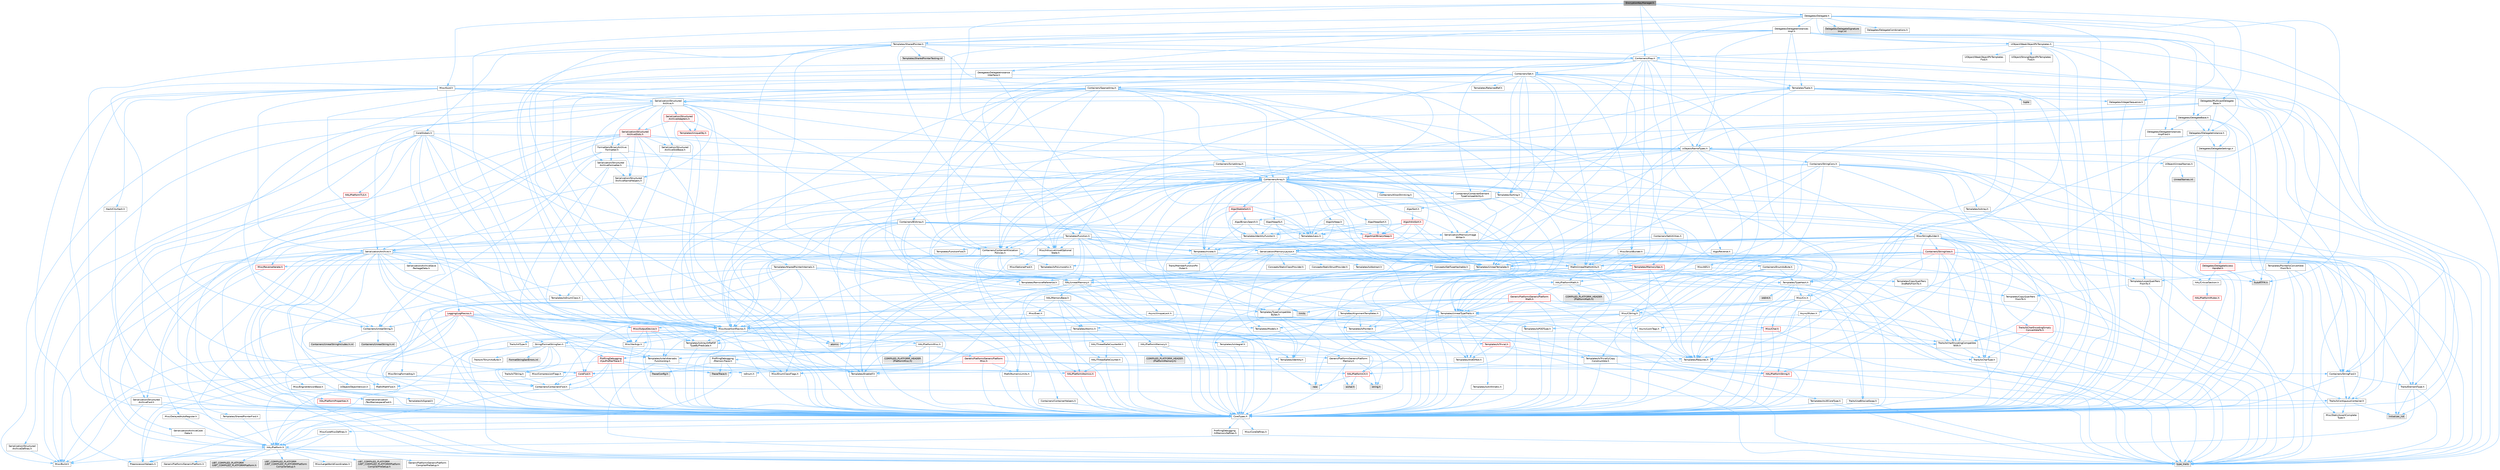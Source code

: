 digraph "EncryptionKeyManager.h"
{
 // INTERACTIVE_SVG=YES
 // LATEX_PDF_SIZE
  bgcolor="transparent";
  edge [fontname=Helvetica,fontsize=10,labelfontname=Helvetica,labelfontsize=10];
  node [fontname=Helvetica,fontsize=10,shape=box,height=0.2,width=0.4];
  Node1 [id="Node000001",label="EncryptionKeyManager.h",height=0.2,width=0.4,color="gray40", fillcolor="grey60", style="filled", fontcolor="black",tooltip=" "];
  Node1 -> Node2 [id="edge1_Node000001_Node000002",color="steelblue1",style="solid",tooltip=" "];
  Node2 [id="Node000002",label="Async/Mutex.h",height=0.2,width=0.4,color="grey40", fillcolor="white", style="filled",URL="$de/db1/Mutex_8h.html",tooltip=" "];
  Node2 -> Node3 [id="edge2_Node000002_Node000003",color="steelblue1",style="solid",tooltip=" "];
  Node3 [id="Node000003",label="Async/LockTags.h",height=0.2,width=0.4,color="grey40", fillcolor="white", style="filled",URL="$d6/d40/LockTags_8h.html",tooltip=" "];
  Node2 -> Node4 [id="edge3_Node000002_Node000004",color="steelblue1",style="solid",tooltip=" "];
  Node4 [id="Node000004",label="CoreTypes.h",height=0.2,width=0.4,color="grey40", fillcolor="white", style="filled",URL="$dc/dec/CoreTypes_8h.html",tooltip=" "];
  Node4 -> Node5 [id="edge4_Node000004_Node000005",color="steelblue1",style="solid",tooltip=" "];
  Node5 [id="Node000005",label="HAL/Platform.h",height=0.2,width=0.4,color="grey40", fillcolor="white", style="filled",URL="$d9/dd0/Platform_8h.html",tooltip=" "];
  Node5 -> Node6 [id="edge5_Node000005_Node000006",color="steelblue1",style="solid",tooltip=" "];
  Node6 [id="Node000006",label="Misc/Build.h",height=0.2,width=0.4,color="grey40", fillcolor="white", style="filled",URL="$d3/dbb/Build_8h.html",tooltip=" "];
  Node5 -> Node7 [id="edge6_Node000005_Node000007",color="steelblue1",style="solid",tooltip=" "];
  Node7 [id="Node000007",label="Misc/LargeWorldCoordinates.h",height=0.2,width=0.4,color="grey40", fillcolor="white", style="filled",URL="$d2/dcb/LargeWorldCoordinates_8h.html",tooltip=" "];
  Node5 -> Node8 [id="edge7_Node000005_Node000008",color="steelblue1",style="solid",tooltip=" "];
  Node8 [id="Node000008",label="type_traits",height=0.2,width=0.4,color="grey60", fillcolor="#E0E0E0", style="filled",tooltip=" "];
  Node5 -> Node9 [id="edge8_Node000005_Node000009",color="steelblue1",style="solid",tooltip=" "];
  Node9 [id="Node000009",label="PreprocessorHelpers.h",height=0.2,width=0.4,color="grey40", fillcolor="white", style="filled",URL="$db/ddb/PreprocessorHelpers_8h.html",tooltip=" "];
  Node5 -> Node10 [id="edge9_Node000005_Node000010",color="steelblue1",style="solid",tooltip=" "];
  Node10 [id="Node000010",label="UBT_COMPILED_PLATFORM\l/UBT_COMPILED_PLATFORMPlatform\lCompilerPreSetup.h",height=0.2,width=0.4,color="grey60", fillcolor="#E0E0E0", style="filled",tooltip=" "];
  Node5 -> Node11 [id="edge10_Node000005_Node000011",color="steelblue1",style="solid",tooltip=" "];
  Node11 [id="Node000011",label="GenericPlatform/GenericPlatform\lCompilerPreSetup.h",height=0.2,width=0.4,color="grey40", fillcolor="white", style="filled",URL="$d9/dc8/GenericPlatformCompilerPreSetup_8h.html",tooltip=" "];
  Node5 -> Node12 [id="edge11_Node000005_Node000012",color="steelblue1",style="solid",tooltip=" "];
  Node12 [id="Node000012",label="GenericPlatform/GenericPlatform.h",height=0.2,width=0.4,color="grey40", fillcolor="white", style="filled",URL="$d6/d84/GenericPlatform_8h.html",tooltip=" "];
  Node5 -> Node13 [id="edge12_Node000005_Node000013",color="steelblue1",style="solid",tooltip=" "];
  Node13 [id="Node000013",label="UBT_COMPILED_PLATFORM\l/UBT_COMPILED_PLATFORMPlatform.h",height=0.2,width=0.4,color="grey60", fillcolor="#E0E0E0", style="filled",tooltip=" "];
  Node5 -> Node14 [id="edge13_Node000005_Node000014",color="steelblue1",style="solid",tooltip=" "];
  Node14 [id="Node000014",label="UBT_COMPILED_PLATFORM\l/UBT_COMPILED_PLATFORMPlatform\lCompilerSetup.h",height=0.2,width=0.4,color="grey60", fillcolor="#E0E0E0", style="filled",tooltip=" "];
  Node4 -> Node15 [id="edge14_Node000004_Node000015",color="steelblue1",style="solid",tooltip=" "];
  Node15 [id="Node000015",label="ProfilingDebugging\l/UMemoryDefines.h",height=0.2,width=0.4,color="grey40", fillcolor="white", style="filled",URL="$d2/da2/UMemoryDefines_8h.html",tooltip=" "];
  Node4 -> Node16 [id="edge15_Node000004_Node000016",color="steelblue1",style="solid",tooltip=" "];
  Node16 [id="Node000016",label="Misc/CoreMiscDefines.h",height=0.2,width=0.4,color="grey40", fillcolor="white", style="filled",URL="$da/d38/CoreMiscDefines_8h.html",tooltip=" "];
  Node16 -> Node5 [id="edge16_Node000016_Node000005",color="steelblue1",style="solid",tooltip=" "];
  Node16 -> Node9 [id="edge17_Node000016_Node000009",color="steelblue1",style="solid",tooltip=" "];
  Node4 -> Node17 [id="edge18_Node000004_Node000017",color="steelblue1",style="solid",tooltip=" "];
  Node17 [id="Node000017",label="Misc/CoreDefines.h",height=0.2,width=0.4,color="grey40", fillcolor="white", style="filled",URL="$d3/dd2/CoreDefines_8h.html",tooltip=" "];
  Node2 -> Node18 [id="edge19_Node000002_Node000018",color="steelblue1",style="solid",tooltip=" "];
  Node18 [id="Node000018",label="atomic",height=0.2,width=0.4,color="grey60", fillcolor="#E0E0E0", style="filled",tooltip=" "];
  Node1 -> Node19 [id="edge20_Node000001_Node000019",color="steelblue1",style="solid",tooltip=" "];
  Node19 [id="Node000019",label="Async/UniqueLock.h",height=0.2,width=0.4,color="grey40", fillcolor="white", style="filled",URL="$da/dc6/UniqueLock_8h.html",tooltip=" "];
  Node19 -> Node3 [id="edge21_Node000019_Node000003",color="steelblue1",style="solid",tooltip=" "];
  Node19 -> Node20 [id="edge22_Node000019_Node000020",color="steelblue1",style="solid",tooltip=" "];
  Node20 [id="Node000020",label="Misc/AssertionMacros.h",height=0.2,width=0.4,color="grey40", fillcolor="white", style="filled",URL="$d0/dfa/AssertionMacros_8h.html",tooltip=" "];
  Node20 -> Node4 [id="edge23_Node000020_Node000004",color="steelblue1",style="solid",tooltip=" "];
  Node20 -> Node5 [id="edge24_Node000020_Node000005",color="steelblue1",style="solid",tooltip=" "];
  Node20 -> Node21 [id="edge25_Node000020_Node000021",color="steelblue1",style="solid",tooltip=" "];
  Node21 [id="Node000021",label="HAL/PlatformMisc.h",height=0.2,width=0.4,color="grey40", fillcolor="white", style="filled",URL="$d0/df5/PlatformMisc_8h.html",tooltip=" "];
  Node21 -> Node4 [id="edge26_Node000021_Node000004",color="steelblue1",style="solid",tooltip=" "];
  Node21 -> Node22 [id="edge27_Node000021_Node000022",color="steelblue1",style="solid",tooltip=" "];
  Node22 [id="Node000022",label="GenericPlatform/GenericPlatform\lMisc.h",height=0.2,width=0.4,color="red", fillcolor="#FFF0F0", style="filled",URL="$db/d9a/GenericPlatformMisc_8h.html",tooltip=" "];
  Node22 -> Node23 [id="edge28_Node000022_Node000023",color="steelblue1",style="solid",tooltip=" "];
  Node23 [id="Node000023",label="Containers/StringFwd.h",height=0.2,width=0.4,color="grey40", fillcolor="white", style="filled",URL="$df/d37/StringFwd_8h.html",tooltip=" "];
  Node23 -> Node4 [id="edge29_Node000023_Node000004",color="steelblue1",style="solid",tooltip=" "];
  Node23 -> Node24 [id="edge30_Node000023_Node000024",color="steelblue1",style="solid",tooltip=" "];
  Node24 [id="Node000024",label="Traits/ElementType.h",height=0.2,width=0.4,color="grey40", fillcolor="white", style="filled",URL="$d5/d4f/ElementType_8h.html",tooltip=" "];
  Node24 -> Node5 [id="edge31_Node000024_Node000005",color="steelblue1",style="solid",tooltip=" "];
  Node24 -> Node25 [id="edge32_Node000024_Node000025",color="steelblue1",style="solid",tooltip=" "];
  Node25 [id="Node000025",label="initializer_list",height=0.2,width=0.4,color="grey60", fillcolor="#E0E0E0", style="filled",tooltip=" "];
  Node24 -> Node8 [id="edge33_Node000024_Node000008",color="steelblue1",style="solid",tooltip=" "];
  Node23 -> Node26 [id="edge34_Node000023_Node000026",color="steelblue1",style="solid",tooltip=" "];
  Node26 [id="Node000026",label="Traits/IsContiguousContainer.h",height=0.2,width=0.4,color="grey40", fillcolor="white", style="filled",URL="$d5/d3c/IsContiguousContainer_8h.html",tooltip=" "];
  Node26 -> Node4 [id="edge35_Node000026_Node000004",color="steelblue1",style="solid",tooltip=" "];
  Node26 -> Node27 [id="edge36_Node000026_Node000027",color="steelblue1",style="solid",tooltip=" "];
  Node27 [id="Node000027",label="Misc/StaticAssertComplete\lType.h",height=0.2,width=0.4,color="grey40", fillcolor="white", style="filled",URL="$d5/d4e/StaticAssertCompleteType_8h.html",tooltip=" "];
  Node26 -> Node25 [id="edge37_Node000026_Node000025",color="steelblue1",style="solid",tooltip=" "];
  Node22 -> Node28 [id="edge38_Node000022_Node000028",color="steelblue1",style="solid",tooltip=" "];
  Node28 [id="Node000028",label="CoreFwd.h",height=0.2,width=0.4,color="red", fillcolor="#FFF0F0", style="filled",URL="$d1/d1e/CoreFwd_8h.html",tooltip=" "];
  Node28 -> Node4 [id="edge39_Node000028_Node000004",color="steelblue1",style="solid",tooltip=" "];
  Node28 -> Node29 [id="edge40_Node000028_Node000029",color="steelblue1",style="solid",tooltip=" "];
  Node29 [id="Node000029",label="Containers/ContainersFwd.h",height=0.2,width=0.4,color="grey40", fillcolor="white", style="filled",URL="$d4/d0a/ContainersFwd_8h.html",tooltip=" "];
  Node29 -> Node5 [id="edge41_Node000029_Node000005",color="steelblue1",style="solid",tooltip=" "];
  Node29 -> Node4 [id="edge42_Node000029_Node000004",color="steelblue1",style="solid",tooltip=" "];
  Node29 -> Node26 [id="edge43_Node000029_Node000026",color="steelblue1",style="solid",tooltip=" "];
  Node28 -> Node30 [id="edge44_Node000028_Node000030",color="steelblue1",style="solid",tooltip=" "];
  Node30 [id="Node000030",label="Math/MathFwd.h",height=0.2,width=0.4,color="grey40", fillcolor="white", style="filled",URL="$d2/d10/MathFwd_8h.html",tooltip=" "];
  Node30 -> Node5 [id="edge45_Node000030_Node000005",color="steelblue1",style="solid",tooltip=" "];
  Node22 -> Node4 [id="edge46_Node000022_Node000004",color="steelblue1",style="solid",tooltip=" "];
  Node22 -> Node33 [id="edge47_Node000022_Node000033",color="steelblue1",style="solid",tooltip=" "];
  Node33 [id="Node000033",label="HAL/PlatformCrt.h",height=0.2,width=0.4,color="red", fillcolor="#FFF0F0", style="filled",URL="$d8/d75/PlatformCrt_8h.html",tooltip=" "];
  Node33 -> Node34 [id="edge48_Node000033_Node000034",color="steelblue1",style="solid",tooltip=" "];
  Node34 [id="Node000034",label="new",height=0.2,width=0.4,color="grey60", fillcolor="#E0E0E0", style="filled",tooltip=" "];
  Node33 -> Node35 [id="edge49_Node000033_Node000035",color="steelblue1",style="solid",tooltip=" "];
  Node35 [id="Node000035",label="wchar.h",height=0.2,width=0.4,color="grey60", fillcolor="#E0E0E0", style="filled",tooltip=" "];
  Node33 -> Node42 [id="edge50_Node000033_Node000042",color="steelblue1",style="solid",tooltip=" "];
  Node42 [id="Node000042",label="string.h",height=0.2,width=0.4,color="grey60", fillcolor="#E0E0E0", style="filled",tooltip=" "];
  Node22 -> Node43 [id="edge51_Node000022_Node000043",color="steelblue1",style="solid",tooltip=" "];
  Node43 [id="Node000043",label="Math/NumericLimits.h",height=0.2,width=0.4,color="grey40", fillcolor="white", style="filled",URL="$df/d1b/NumericLimits_8h.html",tooltip=" "];
  Node43 -> Node4 [id="edge52_Node000043_Node000004",color="steelblue1",style="solid",tooltip=" "];
  Node22 -> Node44 [id="edge53_Node000022_Node000044",color="steelblue1",style="solid",tooltip=" "];
  Node44 [id="Node000044",label="Misc/CompressionFlags.h",height=0.2,width=0.4,color="grey40", fillcolor="white", style="filled",URL="$d9/d76/CompressionFlags_8h.html",tooltip=" "];
  Node22 -> Node45 [id="edge54_Node000022_Node000045",color="steelblue1",style="solid",tooltip=" "];
  Node45 [id="Node000045",label="Misc/EnumClassFlags.h",height=0.2,width=0.4,color="grey40", fillcolor="white", style="filled",URL="$d8/de7/EnumClassFlags_8h.html",tooltip=" "];
  Node21 -> Node48 [id="edge55_Node000021_Node000048",color="steelblue1",style="solid",tooltip=" "];
  Node48 [id="Node000048",label="COMPILED_PLATFORM_HEADER\l(PlatformMisc.h)",height=0.2,width=0.4,color="grey60", fillcolor="#E0E0E0", style="filled",tooltip=" "];
  Node21 -> Node49 [id="edge56_Node000021_Node000049",color="steelblue1",style="solid",tooltip=" "];
  Node49 [id="Node000049",label="ProfilingDebugging\l/CpuProfilerTrace.h",height=0.2,width=0.4,color="red", fillcolor="#FFF0F0", style="filled",URL="$da/dcb/CpuProfilerTrace_8h.html",tooltip=" "];
  Node49 -> Node4 [id="edge57_Node000049_Node000004",color="steelblue1",style="solid",tooltip=" "];
  Node49 -> Node29 [id="edge58_Node000049_Node000029",color="steelblue1",style="solid",tooltip=" "];
  Node49 -> Node50 [id="edge59_Node000049_Node000050",color="steelblue1",style="solid",tooltip=" "];
  Node50 [id="Node000050",label="HAL/PlatformAtomics.h",height=0.2,width=0.4,color="red", fillcolor="#FFF0F0", style="filled",URL="$d3/d36/PlatformAtomics_8h.html",tooltip=" "];
  Node50 -> Node4 [id="edge60_Node000050_Node000004",color="steelblue1",style="solid",tooltip=" "];
  Node49 -> Node9 [id="edge61_Node000049_Node000009",color="steelblue1",style="solid",tooltip=" "];
  Node49 -> Node6 [id="edge62_Node000049_Node000006",color="steelblue1",style="solid",tooltip=" "];
  Node49 -> Node53 [id="edge63_Node000049_Node000053",color="steelblue1",style="solid",tooltip=" "];
  Node53 [id="Node000053",label="Trace/Config.h",height=0.2,width=0.4,color="grey60", fillcolor="#E0E0E0", style="filled",tooltip=" "];
  Node49 -> Node56 [id="edge64_Node000049_Node000056",color="steelblue1",style="solid",tooltip=" "];
  Node56 [id="Node000056",label="Trace/Trace.h",height=0.2,width=0.4,color="grey60", fillcolor="#E0E0E0", style="filled",tooltip=" "];
  Node20 -> Node9 [id="edge65_Node000020_Node000009",color="steelblue1",style="solid",tooltip=" "];
  Node20 -> Node57 [id="edge66_Node000020_Node000057",color="steelblue1",style="solid",tooltip=" "];
  Node57 [id="Node000057",label="Templates/EnableIf.h",height=0.2,width=0.4,color="grey40", fillcolor="white", style="filled",URL="$d7/d60/EnableIf_8h.html",tooltip=" "];
  Node57 -> Node4 [id="edge67_Node000057_Node000004",color="steelblue1",style="solid",tooltip=" "];
  Node20 -> Node58 [id="edge68_Node000020_Node000058",color="steelblue1",style="solid",tooltip=" "];
  Node58 [id="Node000058",label="Templates/IsArrayOrRefOf\lTypeByPredicate.h",height=0.2,width=0.4,color="grey40", fillcolor="white", style="filled",URL="$d6/da1/IsArrayOrRefOfTypeByPredicate_8h.html",tooltip=" "];
  Node58 -> Node4 [id="edge69_Node000058_Node000004",color="steelblue1",style="solid",tooltip=" "];
  Node20 -> Node59 [id="edge70_Node000020_Node000059",color="steelblue1",style="solid",tooltip=" "];
  Node59 [id="Node000059",label="Templates/IsValidVariadic\lFunctionArg.h",height=0.2,width=0.4,color="grey40", fillcolor="white", style="filled",URL="$d0/dc8/IsValidVariadicFunctionArg_8h.html",tooltip=" "];
  Node59 -> Node4 [id="edge71_Node000059_Node000004",color="steelblue1",style="solid",tooltip=" "];
  Node59 -> Node60 [id="edge72_Node000059_Node000060",color="steelblue1",style="solid",tooltip=" "];
  Node60 [id="Node000060",label="IsEnum.h",height=0.2,width=0.4,color="grey40", fillcolor="white", style="filled",URL="$d4/de5/IsEnum_8h.html",tooltip=" "];
  Node59 -> Node8 [id="edge73_Node000059_Node000008",color="steelblue1",style="solid",tooltip=" "];
  Node20 -> Node61 [id="edge74_Node000020_Node000061",color="steelblue1",style="solid",tooltip=" "];
  Node61 [id="Node000061",label="Traits/IsCharEncodingCompatible\lWith.h",height=0.2,width=0.4,color="grey40", fillcolor="white", style="filled",URL="$df/dd1/IsCharEncodingCompatibleWith_8h.html",tooltip=" "];
  Node61 -> Node8 [id="edge75_Node000061_Node000008",color="steelblue1",style="solid",tooltip=" "];
  Node61 -> Node62 [id="edge76_Node000061_Node000062",color="steelblue1",style="solid",tooltip=" "];
  Node62 [id="Node000062",label="Traits/IsCharType.h",height=0.2,width=0.4,color="grey40", fillcolor="white", style="filled",URL="$db/d51/IsCharType_8h.html",tooltip=" "];
  Node62 -> Node4 [id="edge77_Node000062_Node000004",color="steelblue1",style="solid",tooltip=" "];
  Node20 -> Node63 [id="edge78_Node000020_Node000063",color="steelblue1",style="solid",tooltip=" "];
  Node63 [id="Node000063",label="Misc/VarArgs.h",height=0.2,width=0.4,color="grey40", fillcolor="white", style="filled",URL="$d5/d6f/VarArgs_8h.html",tooltip=" "];
  Node63 -> Node4 [id="edge79_Node000063_Node000004",color="steelblue1",style="solid",tooltip=" "];
  Node20 -> Node64 [id="edge80_Node000020_Node000064",color="steelblue1",style="solid",tooltip=" "];
  Node64 [id="Node000064",label="String/FormatStringSan.h",height=0.2,width=0.4,color="grey40", fillcolor="white", style="filled",URL="$d3/d8b/FormatStringSan_8h.html",tooltip=" "];
  Node64 -> Node8 [id="edge81_Node000064_Node000008",color="steelblue1",style="solid",tooltip=" "];
  Node64 -> Node4 [id="edge82_Node000064_Node000004",color="steelblue1",style="solid",tooltip=" "];
  Node64 -> Node65 [id="edge83_Node000064_Node000065",color="steelblue1",style="solid",tooltip=" "];
  Node65 [id="Node000065",label="Templates/Requires.h",height=0.2,width=0.4,color="grey40", fillcolor="white", style="filled",URL="$dc/d96/Requires_8h.html",tooltip=" "];
  Node65 -> Node57 [id="edge84_Node000065_Node000057",color="steelblue1",style="solid",tooltip=" "];
  Node65 -> Node8 [id="edge85_Node000065_Node000008",color="steelblue1",style="solid",tooltip=" "];
  Node64 -> Node66 [id="edge86_Node000064_Node000066",color="steelblue1",style="solid",tooltip=" "];
  Node66 [id="Node000066",label="Templates/Identity.h",height=0.2,width=0.4,color="grey40", fillcolor="white", style="filled",URL="$d0/dd5/Identity_8h.html",tooltip=" "];
  Node64 -> Node59 [id="edge87_Node000064_Node000059",color="steelblue1",style="solid",tooltip=" "];
  Node64 -> Node62 [id="edge88_Node000064_Node000062",color="steelblue1",style="solid",tooltip=" "];
  Node64 -> Node67 [id="edge89_Node000064_Node000067",color="steelblue1",style="solid",tooltip=" "];
  Node67 [id="Node000067",label="Traits/IsTEnumAsByte.h",height=0.2,width=0.4,color="grey40", fillcolor="white", style="filled",URL="$d1/de6/IsTEnumAsByte_8h.html",tooltip=" "];
  Node64 -> Node68 [id="edge90_Node000064_Node000068",color="steelblue1",style="solid",tooltip=" "];
  Node68 [id="Node000068",label="Traits/IsTString.h",height=0.2,width=0.4,color="grey40", fillcolor="white", style="filled",URL="$d0/df8/IsTString_8h.html",tooltip=" "];
  Node68 -> Node29 [id="edge91_Node000068_Node000029",color="steelblue1",style="solid",tooltip=" "];
  Node64 -> Node29 [id="edge92_Node000064_Node000029",color="steelblue1",style="solid",tooltip=" "];
  Node64 -> Node69 [id="edge93_Node000064_Node000069",color="steelblue1",style="solid",tooltip=" "];
  Node69 [id="Node000069",label="FormatStringSanErrors.inl",height=0.2,width=0.4,color="grey60", fillcolor="#E0E0E0", style="filled",tooltip=" "];
  Node20 -> Node18 [id="edge94_Node000020_Node000018",color="steelblue1",style="solid",tooltip=" "];
  Node1 -> Node70 [id="edge95_Node000001_Node000070",color="steelblue1",style="solid",tooltip=" "];
  Node70 [id="Node000070",label="Containers/Map.h",height=0.2,width=0.4,color="grey40", fillcolor="white", style="filled",URL="$df/d79/Map_8h.html",tooltip=" "];
  Node70 -> Node4 [id="edge96_Node000070_Node000004",color="steelblue1",style="solid",tooltip=" "];
  Node70 -> Node71 [id="edge97_Node000070_Node000071",color="steelblue1",style="solid",tooltip=" "];
  Node71 [id="Node000071",label="Algo/Reverse.h",height=0.2,width=0.4,color="grey40", fillcolor="white", style="filled",URL="$d5/d93/Reverse_8h.html",tooltip=" "];
  Node71 -> Node4 [id="edge98_Node000071_Node000004",color="steelblue1",style="solid",tooltip=" "];
  Node71 -> Node72 [id="edge99_Node000071_Node000072",color="steelblue1",style="solid",tooltip=" "];
  Node72 [id="Node000072",label="Templates/UnrealTemplate.h",height=0.2,width=0.4,color="grey40", fillcolor="white", style="filled",URL="$d4/d24/UnrealTemplate_8h.html",tooltip=" "];
  Node72 -> Node4 [id="edge100_Node000072_Node000004",color="steelblue1",style="solid",tooltip=" "];
  Node72 -> Node73 [id="edge101_Node000072_Node000073",color="steelblue1",style="solid",tooltip=" "];
  Node73 [id="Node000073",label="Templates/IsPointer.h",height=0.2,width=0.4,color="grey40", fillcolor="white", style="filled",URL="$d7/d05/IsPointer_8h.html",tooltip=" "];
  Node73 -> Node4 [id="edge102_Node000073_Node000004",color="steelblue1",style="solid",tooltip=" "];
  Node72 -> Node74 [id="edge103_Node000072_Node000074",color="steelblue1",style="solid",tooltip=" "];
  Node74 [id="Node000074",label="HAL/UnrealMemory.h",height=0.2,width=0.4,color="grey40", fillcolor="white", style="filled",URL="$d9/d96/UnrealMemory_8h.html",tooltip=" "];
  Node74 -> Node4 [id="edge104_Node000074_Node000004",color="steelblue1",style="solid",tooltip=" "];
  Node74 -> Node75 [id="edge105_Node000074_Node000075",color="steelblue1",style="solid",tooltip=" "];
  Node75 [id="Node000075",label="GenericPlatform/GenericPlatform\lMemory.h",height=0.2,width=0.4,color="grey40", fillcolor="white", style="filled",URL="$dd/d22/GenericPlatformMemory_8h.html",tooltip=" "];
  Node75 -> Node28 [id="edge106_Node000075_Node000028",color="steelblue1",style="solid",tooltip=" "];
  Node75 -> Node4 [id="edge107_Node000075_Node000004",color="steelblue1",style="solid",tooltip=" "];
  Node75 -> Node76 [id="edge108_Node000075_Node000076",color="steelblue1",style="solid",tooltip=" "];
  Node76 [id="Node000076",label="HAL/PlatformString.h",height=0.2,width=0.4,color="red", fillcolor="#FFF0F0", style="filled",URL="$db/db5/PlatformString_8h.html",tooltip=" "];
  Node76 -> Node4 [id="edge109_Node000076_Node000004",color="steelblue1",style="solid",tooltip=" "];
  Node75 -> Node42 [id="edge110_Node000075_Node000042",color="steelblue1",style="solid",tooltip=" "];
  Node75 -> Node35 [id="edge111_Node000075_Node000035",color="steelblue1",style="solid",tooltip=" "];
  Node74 -> Node78 [id="edge112_Node000074_Node000078",color="steelblue1",style="solid",tooltip=" "];
  Node78 [id="Node000078",label="HAL/MemoryBase.h",height=0.2,width=0.4,color="grey40", fillcolor="white", style="filled",URL="$d6/d9f/MemoryBase_8h.html",tooltip=" "];
  Node78 -> Node4 [id="edge113_Node000078_Node000004",color="steelblue1",style="solid",tooltip=" "];
  Node78 -> Node50 [id="edge114_Node000078_Node000050",color="steelblue1",style="solid",tooltip=" "];
  Node78 -> Node33 [id="edge115_Node000078_Node000033",color="steelblue1",style="solid",tooltip=" "];
  Node78 -> Node79 [id="edge116_Node000078_Node000079",color="steelblue1",style="solid",tooltip=" "];
  Node79 [id="Node000079",label="Misc/Exec.h",height=0.2,width=0.4,color="grey40", fillcolor="white", style="filled",URL="$de/ddb/Exec_8h.html",tooltip=" "];
  Node79 -> Node4 [id="edge117_Node000079_Node000004",color="steelblue1",style="solid",tooltip=" "];
  Node79 -> Node20 [id="edge118_Node000079_Node000020",color="steelblue1",style="solid",tooltip=" "];
  Node78 -> Node80 [id="edge119_Node000078_Node000080",color="steelblue1",style="solid",tooltip=" "];
  Node80 [id="Node000080",label="Misc/OutputDevice.h",height=0.2,width=0.4,color="red", fillcolor="#FFF0F0", style="filled",URL="$d7/d32/OutputDevice_8h.html",tooltip=" "];
  Node80 -> Node28 [id="edge120_Node000080_Node000028",color="steelblue1",style="solid",tooltip=" "];
  Node80 -> Node4 [id="edge121_Node000080_Node000004",color="steelblue1",style="solid",tooltip=" "];
  Node80 -> Node63 [id="edge122_Node000080_Node000063",color="steelblue1",style="solid",tooltip=" "];
  Node80 -> Node58 [id="edge123_Node000080_Node000058",color="steelblue1",style="solid",tooltip=" "];
  Node80 -> Node59 [id="edge124_Node000080_Node000059",color="steelblue1",style="solid",tooltip=" "];
  Node80 -> Node61 [id="edge125_Node000080_Node000061",color="steelblue1",style="solid",tooltip=" "];
  Node78 -> Node82 [id="edge126_Node000078_Node000082",color="steelblue1",style="solid",tooltip=" "];
  Node82 [id="Node000082",label="Templates/Atomic.h",height=0.2,width=0.4,color="grey40", fillcolor="white", style="filled",URL="$d3/d91/Atomic_8h.html",tooltip=" "];
  Node82 -> Node83 [id="edge127_Node000082_Node000083",color="steelblue1",style="solid",tooltip=" "];
  Node83 [id="Node000083",label="HAL/ThreadSafeCounter.h",height=0.2,width=0.4,color="grey40", fillcolor="white", style="filled",URL="$dc/dc9/ThreadSafeCounter_8h.html",tooltip=" "];
  Node83 -> Node4 [id="edge128_Node000083_Node000004",color="steelblue1",style="solid",tooltip=" "];
  Node83 -> Node50 [id="edge129_Node000083_Node000050",color="steelblue1",style="solid",tooltip=" "];
  Node82 -> Node84 [id="edge130_Node000082_Node000084",color="steelblue1",style="solid",tooltip=" "];
  Node84 [id="Node000084",label="HAL/ThreadSafeCounter64.h",height=0.2,width=0.4,color="grey40", fillcolor="white", style="filled",URL="$d0/d12/ThreadSafeCounter64_8h.html",tooltip=" "];
  Node84 -> Node4 [id="edge131_Node000084_Node000004",color="steelblue1",style="solid",tooltip=" "];
  Node84 -> Node83 [id="edge132_Node000084_Node000083",color="steelblue1",style="solid",tooltip=" "];
  Node82 -> Node85 [id="edge133_Node000082_Node000085",color="steelblue1",style="solid",tooltip=" "];
  Node85 [id="Node000085",label="Templates/IsIntegral.h",height=0.2,width=0.4,color="grey40", fillcolor="white", style="filled",URL="$da/d64/IsIntegral_8h.html",tooltip=" "];
  Node85 -> Node4 [id="edge134_Node000085_Node000004",color="steelblue1",style="solid",tooltip=" "];
  Node82 -> Node86 [id="edge135_Node000082_Node000086",color="steelblue1",style="solid",tooltip=" "];
  Node86 [id="Node000086",label="Templates/IsTrivial.h",height=0.2,width=0.4,color="red", fillcolor="#FFF0F0", style="filled",URL="$da/d4c/IsTrivial_8h.html",tooltip=" "];
  Node86 -> Node87 [id="edge136_Node000086_Node000087",color="steelblue1",style="solid",tooltip=" "];
  Node87 [id="Node000087",label="Templates/AndOrNot.h",height=0.2,width=0.4,color="grey40", fillcolor="white", style="filled",URL="$db/d0a/AndOrNot_8h.html",tooltip=" "];
  Node87 -> Node4 [id="edge137_Node000087_Node000004",color="steelblue1",style="solid",tooltip=" "];
  Node86 -> Node88 [id="edge138_Node000086_Node000088",color="steelblue1",style="solid",tooltip=" "];
  Node88 [id="Node000088",label="Templates/IsTriviallyCopy\lConstructible.h",height=0.2,width=0.4,color="grey40", fillcolor="white", style="filled",URL="$d3/d78/IsTriviallyCopyConstructible_8h.html",tooltip=" "];
  Node88 -> Node4 [id="edge139_Node000088_Node000004",color="steelblue1",style="solid",tooltip=" "];
  Node88 -> Node8 [id="edge140_Node000088_Node000008",color="steelblue1",style="solid",tooltip=" "];
  Node86 -> Node8 [id="edge141_Node000086_Node000008",color="steelblue1",style="solid",tooltip=" "];
  Node82 -> Node90 [id="edge142_Node000082_Node000090",color="steelblue1",style="solid",tooltip=" "];
  Node90 [id="Node000090",label="Traits/IntType.h",height=0.2,width=0.4,color="grey40", fillcolor="white", style="filled",URL="$d7/deb/IntType_8h.html",tooltip=" "];
  Node90 -> Node5 [id="edge143_Node000090_Node000005",color="steelblue1",style="solid",tooltip=" "];
  Node82 -> Node18 [id="edge144_Node000082_Node000018",color="steelblue1",style="solid",tooltip=" "];
  Node74 -> Node91 [id="edge145_Node000074_Node000091",color="steelblue1",style="solid",tooltip=" "];
  Node91 [id="Node000091",label="HAL/PlatformMemory.h",height=0.2,width=0.4,color="grey40", fillcolor="white", style="filled",URL="$de/d68/PlatformMemory_8h.html",tooltip=" "];
  Node91 -> Node4 [id="edge146_Node000091_Node000004",color="steelblue1",style="solid",tooltip=" "];
  Node91 -> Node75 [id="edge147_Node000091_Node000075",color="steelblue1",style="solid",tooltip=" "];
  Node91 -> Node92 [id="edge148_Node000091_Node000092",color="steelblue1",style="solid",tooltip=" "];
  Node92 [id="Node000092",label="COMPILED_PLATFORM_HEADER\l(PlatformMemory.h)",height=0.2,width=0.4,color="grey60", fillcolor="#E0E0E0", style="filled",tooltip=" "];
  Node74 -> Node93 [id="edge149_Node000074_Node000093",color="steelblue1",style="solid",tooltip=" "];
  Node93 [id="Node000093",label="ProfilingDebugging\l/MemoryTrace.h",height=0.2,width=0.4,color="grey40", fillcolor="white", style="filled",URL="$da/dd7/MemoryTrace_8h.html",tooltip=" "];
  Node93 -> Node5 [id="edge150_Node000093_Node000005",color="steelblue1",style="solid",tooltip=" "];
  Node93 -> Node45 [id="edge151_Node000093_Node000045",color="steelblue1",style="solid",tooltip=" "];
  Node93 -> Node53 [id="edge152_Node000093_Node000053",color="steelblue1",style="solid",tooltip=" "];
  Node93 -> Node56 [id="edge153_Node000093_Node000056",color="steelblue1",style="solid",tooltip=" "];
  Node74 -> Node73 [id="edge154_Node000074_Node000073",color="steelblue1",style="solid",tooltip=" "];
  Node72 -> Node94 [id="edge155_Node000072_Node000094",color="steelblue1",style="solid",tooltip=" "];
  Node94 [id="Node000094",label="Templates/CopyQualifiers\lAndRefsFromTo.h",height=0.2,width=0.4,color="grey40", fillcolor="white", style="filled",URL="$d3/db3/CopyQualifiersAndRefsFromTo_8h.html",tooltip=" "];
  Node94 -> Node95 [id="edge156_Node000094_Node000095",color="steelblue1",style="solid",tooltip=" "];
  Node95 [id="Node000095",label="Templates/CopyQualifiers\lFromTo.h",height=0.2,width=0.4,color="grey40", fillcolor="white", style="filled",URL="$d5/db4/CopyQualifiersFromTo_8h.html",tooltip=" "];
  Node72 -> Node96 [id="edge157_Node000072_Node000096",color="steelblue1",style="solid",tooltip=" "];
  Node96 [id="Node000096",label="Templates/UnrealTypeTraits.h",height=0.2,width=0.4,color="grey40", fillcolor="white", style="filled",URL="$d2/d2d/UnrealTypeTraits_8h.html",tooltip=" "];
  Node96 -> Node4 [id="edge158_Node000096_Node000004",color="steelblue1",style="solid",tooltip=" "];
  Node96 -> Node73 [id="edge159_Node000096_Node000073",color="steelblue1",style="solid",tooltip=" "];
  Node96 -> Node20 [id="edge160_Node000096_Node000020",color="steelblue1",style="solid",tooltip=" "];
  Node96 -> Node87 [id="edge161_Node000096_Node000087",color="steelblue1",style="solid",tooltip=" "];
  Node96 -> Node57 [id="edge162_Node000096_Node000057",color="steelblue1",style="solid",tooltip=" "];
  Node96 -> Node97 [id="edge163_Node000096_Node000097",color="steelblue1",style="solid",tooltip=" "];
  Node97 [id="Node000097",label="Templates/IsArithmetic.h",height=0.2,width=0.4,color="grey40", fillcolor="white", style="filled",URL="$d2/d5d/IsArithmetic_8h.html",tooltip=" "];
  Node97 -> Node4 [id="edge164_Node000097_Node000004",color="steelblue1",style="solid",tooltip=" "];
  Node96 -> Node60 [id="edge165_Node000096_Node000060",color="steelblue1",style="solid",tooltip=" "];
  Node96 -> Node98 [id="edge166_Node000096_Node000098",color="steelblue1",style="solid",tooltip=" "];
  Node98 [id="Node000098",label="Templates/Models.h",height=0.2,width=0.4,color="grey40", fillcolor="white", style="filled",URL="$d3/d0c/Models_8h.html",tooltip=" "];
  Node98 -> Node66 [id="edge167_Node000098_Node000066",color="steelblue1",style="solid",tooltip=" "];
  Node96 -> Node99 [id="edge168_Node000096_Node000099",color="steelblue1",style="solid",tooltip=" "];
  Node99 [id="Node000099",label="Templates/IsPODType.h",height=0.2,width=0.4,color="grey40", fillcolor="white", style="filled",URL="$d7/db1/IsPODType_8h.html",tooltip=" "];
  Node99 -> Node4 [id="edge169_Node000099_Node000004",color="steelblue1",style="solid",tooltip=" "];
  Node96 -> Node100 [id="edge170_Node000096_Node000100",color="steelblue1",style="solid",tooltip=" "];
  Node100 [id="Node000100",label="Templates/IsUECoreType.h",height=0.2,width=0.4,color="grey40", fillcolor="white", style="filled",URL="$d1/db8/IsUECoreType_8h.html",tooltip=" "];
  Node100 -> Node4 [id="edge171_Node000100_Node000004",color="steelblue1",style="solid",tooltip=" "];
  Node100 -> Node8 [id="edge172_Node000100_Node000008",color="steelblue1",style="solid",tooltip=" "];
  Node96 -> Node88 [id="edge173_Node000096_Node000088",color="steelblue1",style="solid",tooltip=" "];
  Node72 -> Node101 [id="edge174_Node000072_Node000101",color="steelblue1",style="solid",tooltip=" "];
  Node101 [id="Node000101",label="Templates/RemoveReference.h",height=0.2,width=0.4,color="grey40", fillcolor="white", style="filled",URL="$da/dbe/RemoveReference_8h.html",tooltip=" "];
  Node101 -> Node4 [id="edge175_Node000101_Node000004",color="steelblue1",style="solid",tooltip=" "];
  Node72 -> Node65 [id="edge176_Node000072_Node000065",color="steelblue1",style="solid",tooltip=" "];
  Node72 -> Node102 [id="edge177_Node000072_Node000102",color="steelblue1",style="solid",tooltip=" "];
  Node102 [id="Node000102",label="Templates/TypeCompatible\lBytes.h",height=0.2,width=0.4,color="grey40", fillcolor="white", style="filled",URL="$df/d0a/TypeCompatibleBytes_8h.html",tooltip=" "];
  Node102 -> Node4 [id="edge178_Node000102_Node000004",color="steelblue1",style="solid",tooltip=" "];
  Node102 -> Node42 [id="edge179_Node000102_Node000042",color="steelblue1",style="solid",tooltip=" "];
  Node102 -> Node34 [id="edge180_Node000102_Node000034",color="steelblue1",style="solid",tooltip=" "];
  Node102 -> Node8 [id="edge181_Node000102_Node000008",color="steelblue1",style="solid",tooltip=" "];
  Node72 -> Node66 [id="edge182_Node000072_Node000066",color="steelblue1",style="solid",tooltip=" "];
  Node72 -> Node26 [id="edge183_Node000072_Node000026",color="steelblue1",style="solid",tooltip=" "];
  Node72 -> Node103 [id="edge184_Node000072_Node000103",color="steelblue1",style="solid",tooltip=" "];
  Node103 [id="Node000103",label="Traits/UseBitwiseSwap.h",height=0.2,width=0.4,color="grey40", fillcolor="white", style="filled",URL="$db/df3/UseBitwiseSwap_8h.html",tooltip=" "];
  Node103 -> Node4 [id="edge185_Node000103_Node000004",color="steelblue1",style="solid",tooltip=" "];
  Node103 -> Node8 [id="edge186_Node000103_Node000008",color="steelblue1",style="solid",tooltip=" "];
  Node72 -> Node8 [id="edge187_Node000072_Node000008",color="steelblue1",style="solid",tooltip=" "];
  Node70 -> Node104 [id="edge188_Node000070_Node000104",color="steelblue1",style="solid",tooltip=" "];
  Node104 [id="Node000104",label="Containers/ContainerElement\lTypeCompatibility.h",height=0.2,width=0.4,color="grey40", fillcolor="white", style="filled",URL="$df/ddf/ContainerElementTypeCompatibility_8h.html",tooltip=" "];
  Node104 -> Node4 [id="edge189_Node000104_Node000004",color="steelblue1",style="solid",tooltip=" "];
  Node104 -> Node96 [id="edge190_Node000104_Node000096",color="steelblue1",style="solid",tooltip=" "];
  Node70 -> Node105 [id="edge191_Node000070_Node000105",color="steelblue1",style="solid",tooltip=" "];
  Node105 [id="Node000105",label="Containers/Set.h",height=0.2,width=0.4,color="grey40", fillcolor="white", style="filled",URL="$d4/d45/Set_8h.html",tooltip=" "];
  Node105 -> Node106 [id="edge192_Node000105_Node000106",color="steelblue1",style="solid",tooltip=" "];
  Node106 [id="Node000106",label="Containers/ContainerAllocation\lPolicies.h",height=0.2,width=0.4,color="grey40", fillcolor="white", style="filled",URL="$d7/dff/ContainerAllocationPolicies_8h.html",tooltip=" "];
  Node106 -> Node4 [id="edge193_Node000106_Node000004",color="steelblue1",style="solid",tooltip=" "];
  Node106 -> Node107 [id="edge194_Node000106_Node000107",color="steelblue1",style="solid",tooltip=" "];
  Node107 [id="Node000107",label="Containers/ContainerHelpers.h",height=0.2,width=0.4,color="grey40", fillcolor="white", style="filled",URL="$d7/d33/ContainerHelpers_8h.html",tooltip=" "];
  Node107 -> Node4 [id="edge195_Node000107_Node000004",color="steelblue1",style="solid",tooltip=" "];
  Node106 -> Node106 [id="edge196_Node000106_Node000106",color="steelblue1",style="solid",tooltip=" "];
  Node106 -> Node108 [id="edge197_Node000106_Node000108",color="steelblue1",style="solid",tooltip=" "];
  Node108 [id="Node000108",label="HAL/PlatformMath.h",height=0.2,width=0.4,color="grey40", fillcolor="white", style="filled",URL="$dc/d53/PlatformMath_8h.html",tooltip=" "];
  Node108 -> Node4 [id="edge198_Node000108_Node000004",color="steelblue1",style="solid",tooltip=" "];
  Node108 -> Node109 [id="edge199_Node000108_Node000109",color="steelblue1",style="solid",tooltip=" "];
  Node109 [id="Node000109",label="GenericPlatform/GenericPlatform\lMath.h",height=0.2,width=0.4,color="red", fillcolor="#FFF0F0", style="filled",URL="$d5/d79/GenericPlatformMath_8h.html",tooltip=" "];
  Node109 -> Node4 [id="edge200_Node000109_Node000004",color="steelblue1",style="solid",tooltip=" "];
  Node109 -> Node29 [id="edge201_Node000109_Node000029",color="steelblue1",style="solid",tooltip=" "];
  Node109 -> Node33 [id="edge202_Node000109_Node000033",color="steelblue1",style="solid",tooltip=" "];
  Node109 -> Node87 [id="edge203_Node000109_Node000087",color="steelblue1",style="solid",tooltip=" "];
  Node109 -> Node96 [id="edge204_Node000109_Node000096",color="steelblue1",style="solid",tooltip=" "];
  Node109 -> Node65 [id="edge205_Node000109_Node000065",color="steelblue1",style="solid",tooltip=" "];
  Node109 -> Node102 [id="edge206_Node000109_Node000102",color="steelblue1",style="solid",tooltip=" "];
  Node109 -> Node114 [id="edge207_Node000109_Node000114",color="steelblue1",style="solid",tooltip=" "];
  Node114 [id="Node000114",label="limits",height=0.2,width=0.4,color="grey60", fillcolor="#E0E0E0", style="filled",tooltip=" "];
  Node109 -> Node8 [id="edge208_Node000109_Node000008",color="steelblue1",style="solid",tooltip=" "];
  Node108 -> Node115 [id="edge209_Node000108_Node000115",color="steelblue1",style="solid",tooltip=" "];
  Node115 [id="Node000115",label="COMPILED_PLATFORM_HEADER\l(PlatformMath.h)",height=0.2,width=0.4,color="grey60", fillcolor="#E0E0E0", style="filled",tooltip=" "];
  Node106 -> Node74 [id="edge210_Node000106_Node000074",color="steelblue1",style="solid",tooltip=" "];
  Node106 -> Node43 [id="edge211_Node000106_Node000043",color="steelblue1",style="solid",tooltip=" "];
  Node106 -> Node20 [id="edge212_Node000106_Node000020",color="steelblue1",style="solid",tooltip=" "];
  Node106 -> Node116 [id="edge213_Node000106_Node000116",color="steelblue1",style="solid",tooltip=" "];
  Node116 [id="Node000116",label="Templates/IsPolymorphic.h",height=0.2,width=0.4,color="grey40", fillcolor="white", style="filled",URL="$dc/d20/IsPolymorphic_8h.html",tooltip=" "];
  Node106 -> Node117 [id="edge214_Node000106_Node000117",color="steelblue1",style="solid",tooltip=" "];
  Node117 [id="Node000117",label="Templates/MemoryOps.h",height=0.2,width=0.4,color="red", fillcolor="#FFF0F0", style="filled",URL="$db/dea/MemoryOps_8h.html",tooltip=" "];
  Node117 -> Node4 [id="edge215_Node000117_Node000004",color="steelblue1",style="solid",tooltip=" "];
  Node117 -> Node74 [id="edge216_Node000117_Node000074",color="steelblue1",style="solid",tooltip=" "];
  Node117 -> Node88 [id="edge217_Node000117_Node000088",color="steelblue1",style="solid",tooltip=" "];
  Node117 -> Node65 [id="edge218_Node000117_Node000065",color="steelblue1",style="solid",tooltip=" "];
  Node117 -> Node96 [id="edge219_Node000117_Node000096",color="steelblue1",style="solid",tooltip=" "];
  Node117 -> Node103 [id="edge220_Node000117_Node000103",color="steelblue1",style="solid",tooltip=" "];
  Node117 -> Node34 [id="edge221_Node000117_Node000034",color="steelblue1",style="solid",tooltip=" "];
  Node117 -> Node8 [id="edge222_Node000117_Node000008",color="steelblue1",style="solid",tooltip=" "];
  Node106 -> Node102 [id="edge223_Node000106_Node000102",color="steelblue1",style="solid",tooltip=" "];
  Node106 -> Node8 [id="edge224_Node000106_Node000008",color="steelblue1",style="solid",tooltip=" "];
  Node105 -> Node104 [id="edge225_Node000105_Node000104",color="steelblue1",style="solid",tooltip=" "];
  Node105 -> Node118 [id="edge226_Node000105_Node000118",color="steelblue1",style="solid",tooltip=" "];
  Node118 [id="Node000118",label="Containers/SetUtilities.h",height=0.2,width=0.4,color="grey40", fillcolor="white", style="filled",URL="$dc/de5/SetUtilities_8h.html",tooltip=" "];
  Node118 -> Node4 [id="edge227_Node000118_Node000004",color="steelblue1",style="solid",tooltip=" "];
  Node118 -> Node119 [id="edge228_Node000118_Node000119",color="steelblue1",style="solid",tooltip=" "];
  Node119 [id="Node000119",label="Serialization/MemoryLayout.h",height=0.2,width=0.4,color="grey40", fillcolor="white", style="filled",URL="$d7/d66/MemoryLayout_8h.html",tooltip=" "];
  Node119 -> Node120 [id="edge229_Node000119_Node000120",color="steelblue1",style="solid",tooltip=" "];
  Node120 [id="Node000120",label="Concepts/StaticClassProvider.h",height=0.2,width=0.4,color="grey40", fillcolor="white", style="filled",URL="$dd/d83/StaticClassProvider_8h.html",tooltip=" "];
  Node119 -> Node121 [id="edge230_Node000119_Node000121",color="steelblue1",style="solid",tooltip=" "];
  Node121 [id="Node000121",label="Concepts/StaticStructProvider.h",height=0.2,width=0.4,color="grey40", fillcolor="white", style="filled",URL="$d5/d77/StaticStructProvider_8h.html",tooltip=" "];
  Node119 -> Node122 [id="edge231_Node000119_Node000122",color="steelblue1",style="solid",tooltip=" "];
  Node122 [id="Node000122",label="Containers/EnumAsByte.h",height=0.2,width=0.4,color="grey40", fillcolor="white", style="filled",URL="$d6/d9a/EnumAsByte_8h.html",tooltip=" "];
  Node122 -> Node4 [id="edge232_Node000122_Node000004",color="steelblue1",style="solid",tooltip=" "];
  Node122 -> Node99 [id="edge233_Node000122_Node000099",color="steelblue1",style="solid",tooltip=" "];
  Node122 -> Node123 [id="edge234_Node000122_Node000123",color="steelblue1",style="solid",tooltip=" "];
  Node123 [id="Node000123",label="Templates/TypeHash.h",height=0.2,width=0.4,color="grey40", fillcolor="white", style="filled",URL="$d1/d62/TypeHash_8h.html",tooltip=" "];
  Node123 -> Node4 [id="edge235_Node000123_Node000004",color="steelblue1",style="solid",tooltip=" "];
  Node123 -> Node65 [id="edge236_Node000123_Node000065",color="steelblue1",style="solid",tooltip=" "];
  Node123 -> Node124 [id="edge237_Node000123_Node000124",color="steelblue1",style="solid",tooltip=" "];
  Node124 [id="Node000124",label="Misc/Crc.h",height=0.2,width=0.4,color="grey40", fillcolor="white", style="filled",URL="$d4/dd2/Crc_8h.html",tooltip=" "];
  Node124 -> Node4 [id="edge238_Node000124_Node000004",color="steelblue1",style="solid",tooltip=" "];
  Node124 -> Node76 [id="edge239_Node000124_Node000076",color="steelblue1",style="solid",tooltip=" "];
  Node124 -> Node20 [id="edge240_Node000124_Node000020",color="steelblue1",style="solid",tooltip=" "];
  Node124 -> Node125 [id="edge241_Node000124_Node000125",color="steelblue1",style="solid",tooltip=" "];
  Node125 [id="Node000125",label="Misc/CString.h",height=0.2,width=0.4,color="grey40", fillcolor="white", style="filled",URL="$d2/d49/CString_8h.html",tooltip=" "];
  Node125 -> Node4 [id="edge242_Node000125_Node000004",color="steelblue1",style="solid",tooltip=" "];
  Node125 -> Node33 [id="edge243_Node000125_Node000033",color="steelblue1",style="solid",tooltip=" "];
  Node125 -> Node76 [id="edge244_Node000125_Node000076",color="steelblue1",style="solid",tooltip=" "];
  Node125 -> Node20 [id="edge245_Node000125_Node000020",color="steelblue1",style="solid",tooltip=" "];
  Node125 -> Node126 [id="edge246_Node000125_Node000126",color="steelblue1",style="solid",tooltip=" "];
  Node126 [id="Node000126",label="Misc/Char.h",height=0.2,width=0.4,color="red", fillcolor="#FFF0F0", style="filled",URL="$d0/d58/Char_8h.html",tooltip=" "];
  Node126 -> Node4 [id="edge247_Node000126_Node000004",color="steelblue1",style="solid",tooltip=" "];
  Node126 -> Node90 [id="edge248_Node000126_Node000090",color="steelblue1",style="solid",tooltip=" "];
  Node126 -> Node8 [id="edge249_Node000126_Node000008",color="steelblue1",style="solid",tooltip=" "];
  Node125 -> Node63 [id="edge250_Node000125_Node000063",color="steelblue1",style="solid",tooltip=" "];
  Node125 -> Node58 [id="edge251_Node000125_Node000058",color="steelblue1",style="solid",tooltip=" "];
  Node125 -> Node59 [id="edge252_Node000125_Node000059",color="steelblue1",style="solid",tooltip=" "];
  Node125 -> Node61 [id="edge253_Node000125_Node000061",color="steelblue1",style="solid",tooltip=" "];
  Node124 -> Node126 [id="edge254_Node000124_Node000126",color="steelblue1",style="solid",tooltip=" "];
  Node124 -> Node96 [id="edge255_Node000124_Node000096",color="steelblue1",style="solid",tooltip=" "];
  Node124 -> Node62 [id="edge256_Node000124_Node000062",color="steelblue1",style="solid",tooltip=" "];
  Node123 -> Node129 [id="edge257_Node000123_Node000129",color="steelblue1",style="solid",tooltip=" "];
  Node129 [id="Node000129",label="stdint.h",height=0.2,width=0.4,color="grey60", fillcolor="#E0E0E0", style="filled",tooltip=" "];
  Node123 -> Node8 [id="edge258_Node000123_Node000008",color="steelblue1",style="solid",tooltip=" "];
  Node119 -> Node23 [id="edge259_Node000119_Node000023",color="steelblue1",style="solid",tooltip=" "];
  Node119 -> Node74 [id="edge260_Node000119_Node000074",color="steelblue1",style="solid",tooltip=" "];
  Node119 -> Node130 [id="edge261_Node000119_Node000130",color="steelblue1",style="solid",tooltip=" "];
  Node130 [id="Node000130",label="Misc/DelayedAutoRegister.h",height=0.2,width=0.4,color="grey40", fillcolor="white", style="filled",URL="$d1/dda/DelayedAutoRegister_8h.html",tooltip=" "];
  Node130 -> Node5 [id="edge262_Node000130_Node000005",color="steelblue1",style="solid",tooltip=" "];
  Node119 -> Node57 [id="edge263_Node000119_Node000057",color="steelblue1",style="solid",tooltip=" "];
  Node119 -> Node131 [id="edge264_Node000119_Node000131",color="steelblue1",style="solid",tooltip=" "];
  Node131 [id="Node000131",label="Templates/IsAbstract.h",height=0.2,width=0.4,color="grey40", fillcolor="white", style="filled",URL="$d8/db7/IsAbstract_8h.html",tooltip=" "];
  Node119 -> Node116 [id="edge265_Node000119_Node000116",color="steelblue1",style="solid",tooltip=" "];
  Node119 -> Node98 [id="edge266_Node000119_Node000098",color="steelblue1",style="solid",tooltip=" "];
  Node119 -> Node72 [id="edge267_Node000119_Node000072",color="steelblue1",style="solid",tooltip=" "];
  Node118 -> Node117 [id="edge268_Node000118_Node000117",color="steelblue1",style="solid",tooltip=" "];
  Node118 -> Node96 [id="edge269_Node000118_Node000096",color="steelblue1",style="solid",tooltip=" "];
  Node105 -> Node132 [id="edge270_Node000105_Node000132",color="steelblue1",style="solid",tooltip=" "];
  Node132 [id="Node000132",label="Containers/SparseArray.h",height=0.2,width=0.4,color="grey40", fillcolor="white", style="filled",URL="$d5/dbf/SparseArray_8h.html",tooltip=" "];
  Node132 -> Node4 [id="edge271_Node000132_Node000004",color="steelblue1",style="solid",tooltip=" "];
  Node132 -> Node20 [id="edge272_Node000132_Node000020",color="steelblue1",style="solid",tooltip=" "];
  Node132 -> Node74 [id="edge273_Node000132_Node000074",color="steelblue1",style="solid",tooltip=" "];
  Node132 -> Node96 [id="edge274_Node000132_Node000096",color="steelblue1",style="solid",tooltip=" "];
  Node132 -> Node72 [id="edge275_Node000132_Node000072",color="steelblue1",style="solid",tooltip=" "];
  Node132 -> Node106 [id="edge276_Node000132_Node000106",color="steelblue1",style="solid",tooltip=" "];
  Node132 -> Node133 [id="edge277_Node000132_Node000133",color="steelblue1",style="solid",tooltip=" "];
  Node133 [id="Node000133",label="Templates/Less.h",height=0.2,width=0.4,color="grey40", fillcolor="white", style="filled",URL="$de/dc8/Less_8h.html",tooltip=" "];
  Node133 -> Node4 [id="edge278_Node000133_Node000004",color="steelblue1",style="solid",tooltip=" "];
  Node133 -> Node72 [id="edge279_Node000133_Node000072",color="steelblue1",style="solid",tooltip=" "];
  Node132 -> Node134 [id="edge280_Node000132_Node000134",color="steelblue1",style="solid",tooltip=" "];
  Node134 [id="Node000134",label="Containers/Array.h",height=0.2,width=0.4,color="grey40", fillcolor="white", style="filled",URL="$df/dd0/Array_8h.html",tooltip=" "];
  Node134 -> Node4 [id="edge281_Node000134_Node000004",color="steelblue1",style="solid",tooltip=" "];
  Node134 -> Node20 [id="edge282_Node000134_Node000020",color="steelblue1",style="solid",tooltip=" "];
  Node134 -> Node135 [id="edge283_Node000134_Node000135",color="steelblue1",style="solid",tooltip=" "];
  Node135 [id="Node000135",label="Misc/IntrusiveUnsetOptional\lState.h",height=0.2,width=0.4,color="grey40", fillcolor="white", style="filled",URL="$d2/d0a/IntrusiveUnsetOptionalState_8h.html",tooltip=" "];
  Node135 -> Node136 [id="edge284_Node000135_Node000136",color="steelblue1",style="solid",tooltip=" "];
  Node136 [id="Node000136",label="Misc/OptionalFwd.h",height=0.2,width=0.4,color="grey40", fillcolor="white", style="filled",URL="$dc/d50/OptionalFwd_8h.html",tooltip=" "];
  Node134 -> Node137 [id="edge285_Node000134_Node000137",color="steelblue1",style="solid",tooltip=" "];
  Node137 [id="Node000137",label="Misc/ReverseIterate.h",height=0.2,width=0.4,color="red", fillcolor="#FFF0F0", style="filled",URL="$db/de3/ReverseIterate_8h.html",tooltip=" "];
  Node137 -> Node5 [id="edge286_Node000137_Node000005",color="steelblue1",style="solid",tooltip=" "];
  Node134 -> Node74 [id="edge287_Node000134_Node000074",color="steelblue1",style="solid",tooltip=" "];
  Node134 -> Node96 [id="edge288_Node000134_Node000096",color="steelblue1",style="solid",tooltip=" "];
  Node134 -> Node72 [id="edge289_Node000134_Node000072",color="steelblue1",style="solid",tooltip=" "];
  Node134 -> Node139 [id="edge290_Node000134_Node000139",color="steelblue1",style="solid",tooltip=" "];
  Node139 [id="Node000139",label="Containers/AllowShrinking.h",height=0.2,width=0.4,color="grey40", fillcolor="white", style="filled",URL="$d7/d1a/AllowShrinking_8h.html",tooltip=" "];
  Node139 -> Node4 [id="edge291_Node000139_Node000004",color="steelblue1",style="solid",tooltip=" "];
  Node134 -> Node106 [id="edge292_Node000134_Node000106",color="steelblue1",style="solid",tooltip=" "];
  Node134 -> Node104 [id="edge293_Node000134_Node000104",color="steelblue1",style="solid",tooltip=" "];
  Node134 -> Node140 [id="edge294_Node000134_Node000140",color="steelblue1",style="solid",tooltip=" "];
  Node140 [id="Node000140",label="Serialization/Archive.h",height=0.2,width=0.4,color="grey40", fillcolor="white", style="filled",URL="$d7/d3b/Archive_8h.html",tooltip=" "];
  Node140 -> Node28 [id="edge295_Node000140_Node000028",color="steelblue1",style="solid",tooltip=" "];
  Node140 -> Node4 [id="edge296_Node000140_Node000004",color="steelblue1",style="solid",tooltip=" "];
  Node140 -> Node141 [id="edge297_Node000140_Node000141",color="steelblue1",style="solid",tooltip=" "];
  Node141 [id="Node000141",label="HAL/PlatformProperties.h",height=0.2,width=0.4,color="red", fillcolor="#FFF0F0", style="filled",URL="$d9/db0/PlatformProperties_8h.html",tooltip=" "];
  Node141 -> Node4 [id="edge298_Node000141_Node000004",color="steelblue1",style="solid",tooltip=" "];
  Node140 -> Node144 [id="edge299_Node000140_Node000144",color="steelblue1",style="solid",tooltip=" "];
  Node144 [id="Node000144",label="Internationalization\l/TextNamespaceFwd.h",height=0.2,width=0.4,color="grey40", fillcolor="white", style="filled",URL="$d8/d97/TextNamespaceFwd_8h.html",tooltip=" "];
  Node144 -> Node4 [id="edge300_Node000144_Node000004",color="steelblue1",style="solid",tooltip=" "];
  Node140 -> Node30 [id="edge301_Node000140_Node000030",color="steelblue1",style="solid",tooltip=" "];
  Node140 -> Node20 [id="edge302_Node000140_Node000020",color="steelblue1",style="solid",tooltip=" "];
  Node140 -> Node6 [id="edge303_Node000140_Node000006",color="steelblue1",style="solid",tooltip=" "];
  Node140 -> Node44 [id="edge304_Node000140_Node000044",color="steelblue1",style="solid",tooltip=" "];
  Node140 -> Node145 [id="edge305_Node000140_Node000145",color="steelblue1",style="solid",tooltip=" "];
  Node145 [id="Node000145",label="Misc/EngineVersionBase.h",height=0.2,width=0.4,color="grey40", fillcolor="white", style="filled",URL="$d5/d2b/EngineVersionBase_8h.html",tooltip=" "];
  Node145 -> Node4 [id="edge306_Node000145_Node000004",color="steelblue1",style="solid",tooltip=" "];
  Node140 -> Node63 [id="edge307_Node000140_Node000063",color="steelblue1",style="solid",tooltip=" "];
  Node140 -> Node146 [id="edge308_Node000140_Node000146",color="steelblue1",style="solid",tooltip=" "];
  Node146 [id="Node000146",label="Serialization/ArchiveCook\lData.h",height=0.2,width=0.4,color="grey40", fillcolor="white", style="filled",URL="$dc/db6/ArchiveCookData_8h.html",tooltip=" "];
  Node146 -> Node5 [id="edge309_Node000146_Node000005",color="steelblue1",style="solid",tooltip=" "];
  Node140 -> Node147 [id="edge310_Node000140_Node000147",color="steelblue1",style="solid",tooltip=" "];
  Node147 [id="Node000147",label="Serialization/ArchiveSave\lPackageData.h",height=0.2,width=0.4,color="grey40", fillcolor="white", style="filled",URL="$d1/d37/ArchiveSavePackageData_8h.html",tooltip=" "];
  Node140 -> Node57 [id="edge311_Node000140_Node000057",color="steelblue1",style="solid",tooltip=" "];
  Node140 -> Node58 [id="edge312_Node000140_Node000058",color="steelblue1",style="solid",tooltip=" "];
  Node140 -> Node148 [id="edge313_Node000140_Node000148",color="steelblue1",style="solid",tooltip=" "];
  Node148 [id="Node000148",label="Templates/IsEnumClass.h",height=0.2,width=0.4,color="grey40", fillcolor="white", style="filled",URL="$d7/d15/IsEnumClass_8h.html",tooltip=" "];
  Node148 -> Node4 [id="edge314_Node000148_Node000004",color="steelblue1",style="solid",tooltip=" "];
  Node148 -> Node87 [id="edge315_Node000148_Node000087",color="steelblue1",style="solid",tooltip=" "];
  Node140 -> Node113 [id="edge316_Node000140_Node000113",color="steelblue1",style="solid",tooltip=" "];
  Node113 [id="Node000113",label="Templates/IsSigned.h",height=0.2,width=0.4,color="grey40", fillcolor="white", style="filled",URL="$d8/dd8/IsSigned_8h.html",tooltip=" "];
  Node113 -> Node4 [id="edge317_Node000113_Node000004",color="steelblue1",style="solid",tooltip=" "];
  Node140 -> Node59 [id="edge318_Node000140_Node000059",color="steelblue1",style="solid",tooltip=" "];
  Node140 -> Node72 [id="edge319_Node000140_Node000072",color="steelblue1",style="solid",tooltip=" "];
  Node140 -> Node61 [id="edge320_Node000140_Node000061",color="steelblue1",style="solid",tooltip=" "];
  Node140 -> Node149 [id="edge321_Node000140_Node000149",color="steelblue1",style="solid",tooltip=" "];
  Node149 [id="Node000149",label="UObject/ObjectVersion.h",height=0.2,width=0.4,color="grey40", fillcolor="white", style="filled",URL="$da/d63/ObjectVersion_8h.html",tooltip=" "];
  Node149 -> Node4 [id="edge322_Node000149_Node000004",color="steelblue1",style="solid",tooltip=" "];
  Node134 -> Node150 [id="edge323_Node000134_Node000150",color="steelblue1",style="solid",tooltip=" "];
  Node150 [id="Node000150",label="Serialization/MemoryImage\lWriter.h",height=0.2,width=0.4,color="grey40", fillcolor="white", style="filled",URL="$d0/d08/MemoryImageWriter_8h.html",tooltip=" "];
  Node150 -> Node4 [id="edge324_Node000150_Node000004",color="steelblue1",style="solid",tooltip=" "];
  Node150 -> Node119 [id="edge325_Node000150_Node000119",color="steelblue1",style="solid",tooltip=" "];
  Node134 -> Node151 [id="edge326_Node000134_Node000151",color="steelblue1",style="solid",tooltip=" "];
  Node151 [id="Node000151",label="Algo/Heapify.h",height=0.2,width=0.4,color="grey40", fillcolor="white", style="filled",URL="$d0/d2a/Heapify_8h.html",tooltip=" "];
  Node151 -> Node152 [id="edge327_Node000151_Node000152",color="steelblue1",style="solid",tooltip=" "];
  Node152 [id="Node000152",label="Algo/Impl/BinaryHeap.h",height=0.2,width=0.4,color="red", fillcolor="#FFF0F0", style="filled",URL="$d7/da3/Algo_2Impl_2BinaryHeap_8h.html",tooltip=" "];
  Node152 -> Node153 [id="edge328_Node000152_Node000153",color="steelblue1",style="solid",tooltip=" "];
  Node153 [id="Node000153",label="Templates/Invoke.h",height=0.2,width=0.4,color="grey40", fillcolor="white", style="filled",URL="$d7/deb/Invoke_8h.html",tooltip=" "];
  Node153 -> Node4 [id="edge329_Node000153_Node000004",color="steelblue1",style="solid",tooltip=" "];
  Node153 -> Node154 [id="edge330_Node000153_Node000154",color="steelblue1",style="solid",tooltip=" "];
  Node154 [id="Node000154",label="Traits/MemberFunctionPtr\lOuter.h",height=0.2,width=0.4,color="grey40", fillcolor="white", style="filled",URL="$db/da7/MemberFunctionPtrOuter_8h.html",tooltip=" "];
  Node153 -> Node72 [id="edge331_Node000153_Node000072",color="steelblue1",style="solid",tooltip=" "];
  Node153 -> Node8 [id="edge332_Node000153_Node000008",color="steelblue1",style="solid",tooltip=" "];
  Node152 -> Node8 [id="edge333_Node000152_Node000008",color="steelblue1",style="solid",tooltip=" "];
  Node151 -> Node157 [id="edge334_Node000151_Node000157",color="steelblue1",style="solid",tooltip=" "];
  Node157 [id="Node000157",label="Templates/IdentityFunctor.h",height=0.2,width=0.4,color="grey40", fillcolor="white", style="filled",URL="$d7/d2e/IdentityFunctor_8h.html",tooltip=" "];
  Node157 -> Node5 [id="edge335_Node000157_Node000005",color="steelblue1",style="solid",tooltip=" "];
  Node151 -> Node153 [id="edge336_Node000151_Node000153",color="steelblue1",style="solid",tooltip=" "];
  Node151 -> Node133 [id="edge337_Node000151_Node000133",color="steelblue1",style="solid",tooltip=" "];
  Node151 -> Node72 [id="edge338_Node000151_Node000072",color="steelblue1",style="solid",tooltip=" "];
  Node134 -> Node158 [id="edge339_Node000134_Node000158",color="steelblue1",style="solid",tooltip=" "];
  Node158 [id="Node000158",label="Algo/HeapSort.h",height=0.2,width=0.4,color="grey40", fillcolor="white", style="filled",URL="$d3/d92/HeapSort_8h.html",tooltip=" "];
  Node158 -> Node152 [id="edge340_Node000158_Node000152",color="steelblue1",style="solid",tooltip=" "];
  Node158 -> Node157 [id="edge341_Node000158_Node000157",color="steelblue1",style="solid",tooltip=" "];
  Node158 -> Node133 [id="edge342_Node000158_Node000133",color="steelblue1",style="solid",tooltip=" "];
  Node158 -> Node72 [id="edge343_Node000158_Node000072",color="steelblue1",style="solid",tooltip=" "];
  Node134 -> Node159 [id="edge344_Node000134_Node000159",color="steelblue1",style="solid",tooltip=" "];
  Node159 [id="Node000159",label="Algo/IsHeap.h",height=0.2,width=0.4,color="grey40", fillcolor="white", style="filled",URL="$de/d32/IsHeap_8h.html",tooltip=" "];
  Node159 -> Node152 [id="edge345_Node000159_Node000152",color="steelblue1",style="solid",tooltip=" "];
  Node159 -> Node157 [id="edge346_Node000159_Node000157",color="steelblue1",style="solid",tooltip=" "];
  Node159 -> Node153 [id="edge347_Node000159_Node000153",color="steelblue1",style="solid",tooltip=" "];
  Node159 -> Node133 [id="edge348_Node000159_Node000133",color="steelblue1",style="solid",tooltip=" "];
  Node159 -> Node72 [id="edge349_Node000159_Node000072",color="steelblue1",style="solid",tooltip=" "];
  Node134 -> Node152 [id="edge350_Node000134_Node000152",color="steelblue1",style="solid",tooltip=" "];
  Node134 -> Node160 [id="edge351_Node000134_Node000160",color="steelblue1",style="solid",tooltip=" "];
  Node160 [id="Node000160",label="Algo/StableSort.h",height=0.2,width=0.4,color="red", fillcolor="#FFF0F0", style="filled",URL="$d7/d3c/StableSort_8h.html",tooltip=" "];
  Node160 -> Node161 [id="edge352_Node000160_Node000161",color="steelblue1",style="solid",tooltip=" "];
  Node161 [id="Node000161",label="Algo/BinarySearch.h",height=0.2,width=0.4,color="grey40", fillcolor="white", style="filled",URL="$db/db4/BinarySearch_8h.html",tooltip=" "];
  Node161 -> Node157 [id="edge353_Node000161_Node000157",color="steelblue1",style="solid",tooltip=" "];
  Node161 -> Node153 [id="edge354_Node000161_Node000153",color="steelblue1",style="solid",tooltip=" "];
  Node161 -> Node133 [id="edge355_Node000161_Node000133",color="steelblue1",style="solid",tooltip=" "];
  Node160 -> Node157 [id="edge356_Node000160_Node000157",color="steelblue1",style="solid",tooltip=" "];
  Node160 -> Node153 [id="edge357_Node000160_Node000153",color="steelblue1",style="solid",tooltip=" "];
  Node160 -> Node133 [id="edge358_Node000160_Node000133",color="steelblue1",style="solid",tooltip=" "];
  Node160 -> Node72 [id="edge359_Node000160_Node000072",color="steelblue1",style="solid",tooltip=" "];
  Node134 -> Node163 [id="edge360_Node000134_Node000163",color="steelblue1",style="solid",tooltip=" "];
  Node163 [id="Node000163",label="Concepts/GetTypeHashable.h",height=0.2,width=0.4,color="grey40", fillcolor="white", style="filled",URL="$d3/da2/GetTypeHashable_8h.html",tooltip=" "];
  Node163 -> Node4 [id="edge361_Node000163_Node000004",color="steelblue1",style="solid",tooltip=" "];
  Node163 -> Node123 [id="edge362_Node000163_Node000123",color="steelblue1",style="solid",tooltip=" "];
  Node134 -> Node157 [id="edge363_Node000134_Node000157",color="steelblue1",style="solid",tooltip=" "];
  Node134 -> Node153 [id="edge364_Node000134_Node000153",color="steelblue1",style="solid",tooltip=" "];
  Node134 -> Node133 [id="edge365_Node000134_Node000133",color="steelblue1",style="solid",tooltip=" "];
  Node134 -> Node164 [id="edge366_Node000134_Node000164",color="steelblue1",style="solid",tooltip=" "];
  Node164 [id="Node000164",label="Templates/LosesQualifiers\lFromTo.h",height=0.2,width=0.4,color="grey40", fillcolor="white", style="filled",URL="$d2/db3/LosesQualifiersFromTo_8h.html",tooltip=" "];
  Node164 -> Node95 [id="edge367_Node000164_Node000095",color="steelblue1",style="solid",tooltip=" "];
  Node164 -> Node8 [id="edge368_Node000164_Node000008",color="steelblue1",style="solid",tooltip=" "];
  Node134 -> Node65 [id="edge369_Node000134_Node000065",color="steelblue1",style="solid",tooltip=" "];
  Node134 -> Node165 [id="edge370_Node000134_Node000165",color="steelblue1",style="solid",tooltip=" "];
  Node165 [id="Node000165",label="Templates/Sorting.h",height=0.2,width=0.4,color="grey40", fillcolor="white", style="filled",URL="$d3/d9e/Sorting_8h.html",tooltip=" "];
  Node165 -> Node4 [id="edge371_Node000165_Node000004",color="steelblue1",style="solid",tooltip=" "];
  Node165 -> Node161 [id="edge372_Node000165_Node000161",color="steelblue1",style="solid",tooltip=" "];
  Node165 -> Node166 [id="edge373_Node000165_Node000166",color="steelblue1",style="solid",tooltip=" "];
  Node166 [id="Node000166",label="Algo/Sort.h",height=0.2,width=0.4,color="grey40", fillcolor="white", style="filled",URL="$d1/d87/Sort_8h.html",tooltip=" "];
  Node166 -> Node167 [id="edge374_Node000166_Node000167",color="steelblue1",style="solid",tooltip=" "];
  Node167 [id="Node000167",label="Algo/IntroSort.h",height=0.2,width=0.4,color="red", fillcolor="#FFF0F0", style="filled",URL="$d3/db3/IntroSort_8h.html",tooltip=" "];
  Node167 -> Node152 [id="edge375_Node000167_Node000152",color="steelblue1",style="solid",tooltip=" "];
  Node167 -> Node168 [id="edge376_Node000167_Node000168",color="steelblue1",style="solid",tooltip=" "];
  Node168 [id="Node000168",label="Math/UnrealMathUtility.h",height=0.2,width=0.4,color="grey40", fillcolor="white", style="filled",URL="$db/db8/UnrealMathUtility_8h.html",tooltip=" "];
  Node168 -> Node4 [id="edge377_Node000168_Node000004",color="steelblue1",style="solid",tooltip=" "];
  Node168 -> Node20 [id="edge378_Node000168_Node000020",color="steelblue1",style="solid",tooltip=" "];
  Node168 -> Node108 [id="edge379_Node000168_Node000108",color="steelblue1",style="solid",tooltip=" "];
  Node168 -> Node30 [id="edge380_Node000168_Node000030",color="steelblue1",style="solid",tooltip=" "];
  Node168 -> Node66 [id="edge381_Node000168_Node000066",color="steelblue1",style="solid",tooltip=" "];
  Node168 -> Node65 [id="edge382_Node000168_Node000065",color="steelblue1",style="solid",tooltip=" "];
  Node167 -> Node157 [id="edge383_Node000167_Node000157",color="steelblue1",style="solid",tooltip=" "];
  Node167 -> Node153 [id="edge384_Node000167_Node000153",color="steelblue1",style="solid",tooltip=" "];
  Node167 -> Node133 [id="edge385_Node000167_Node000133",color="steelblue1",style="solid",tooltip=" "];
  Node167 -> Node72 [id="edge386_Node000167_Node000072",color="steelblue1",style="solid",tooltip=" "];
  Node165 -> Node108 [id="edge387_Node000165_Node000108",color="steelblue1",style="solid",tooltip=" "];
  Node165 -> Node133 [id="edge388_Node000165_Node000133",color="steelblue1",style="solid",tooltip=" "];
  Node134 -> Node169 [id="edge389_Node000134_Node000169",color="steelblue1",style="solid",tooltip=" "];
  Node169 [id="Node000169",label="Templates/AlignmentTemplates.h",height=0.2,width=0.4,color="grey40", fillcolor="white", style="filled",URL="$dd/d32/AlignmentTemplates_8h.html",tooltip=" "];
  Node169 -> Node4 [id="edge390_Node000169_Node000004",color="steelblue1",style="solid",tooltip=" "];
  Node169 -> Node85 [id="edge391_Node000169_Node000085",color="steelblue1",style="solid",tooltip=" "];
  Node169 -> Node73 [id="edge392_Node000169_Node000073",color="steelblue1",style="solid",tooltip=" "];
  Node134 -> Node24 [id="edge393_Node000134_Node000024",color="steelblue1",style="solid",tooltip=" "];
  Node134 -> Node114 [id="edge394_Node000134_Node000114",color="steelblue1",style="solid",tooltip=" "];
  Node134 -> Node8 [id="edge395_Node000134_Node000008",color="steelblue1",style="solid",tooltip=" "];
  Node132 -> Node168 [id="edge396_Node000132_Node000168",color="steelblue1",style="solid",tooltip=" "];
  Node132 -> Node170 [id="edge397_Node000132_Node000170",color="steelblue1",style="solid",tooltip=" "];
  Node170 [id="Node000170",label="Containers/ScriptArray.h",height=0.2,width=0.4,color="grey40", fillcolor="white", style="filled",URL="$dc/daf/ScriptArray_8h.html",tooltip=" "];
  Node170 -> Node4 [id="edge398_Node000170_Node000004",color="steelblue1",style="solid",tooltip=" "];
  Node170 -> Node20 [id="edge399_Node000170_Node000020",color="steelblue1",style="solid",tooltip=" "];
  Node170 -> Node74 [id="edge400_Node000170_Node000074",color="steelblue1",style="solid",tooltip=" "];
  Node170 -> Node139 [id="edge401_Node000170_Node000139",color="steelblue1",style="solid",tooltip=" "];
  Node170 -> Node106 [id="edge402_Node000170_Node000106",color="steelblue1",style="solid",tooltip=" "];
  Node170 -> Node134 [id="edge403_Node000170_Node000134",color="steelblue1",style="solid",tooltip=" "];
  Node170 -> Node25 [id="edge404_Node000170_Node000025",color="steelblue1",style="solid",tooltip=" "];
  Node132 -> Node171 [id="edge405_Node000132_Node000171",color="steelblue1",style="solid",tooltip=" "];
  Node171 [id="Node000171",label="Containers/BitArray.h",height=0.2,width=0.4,color="grey40", fillcolor="white", style="filled",URL="$d1/de4/BitArray_8h.html",tooltip=" "];
  Node171 -> Node106 [id="edge406_Node000171_Node000106",color="steelblue1",style="solid",tooltip=" "];
  Node171 -> Node4 [id="edge407_Node000171_Node000004",color="steelblue1",style="solid",tooltip=" "];
  Node171 -> Node50 [id="edge408_Node000171_Node000050",color="steelblue1",style="solid",tooltip=" "];
  Node171 -> Node74 [id="edge409_Node000171_Node000074",color="steelblue1",style="solid",tooltip=" "];
  Node171 -> Node168 [id="edge410_Node000171_Node000168",color="steelblue1",style="solid",tooltip=" "];
  Node171 -> Node20 [id="edge411_Node000171_Node000020",color="steelblue1",style="solid",tooltip=" "];
  Node171 -> Node45 [id="edge412_Node000171_Node000045",color="steelblue1",style="solid",tooltip=" "];
  Node171 -> Node140 [id="edge413_Node000171_Node000140",color="steelblue1",style="solid",tooltip=" "];
  Node171 -> Node150 [id="edge414_Node000171_Node000150",color="steelblue1",style="solid",tooltip=" "];
  Node171 -> Node119 [id="edge415_Node000171_Node000119",color="steelblue1",style="solid",tooltip=" "];
  Node171 -> Node57 [id="edge416_Node000171_Node000057",color="steelblue1",style="solid",tooltip=" "];
  Node171 -> Node153 [id="edge417_Node000171_Node000153",color="steelblue1",style="solid",tooltip=" "];
  Node171 -> Node72 [id="edge418_Node000171_Node000072",color="steelblue1",style="solid",tooltip=" "];
  Node171 -> Node96 [id="edge419_Node000171_Node000096",color="steelblue1",style="solid",tooltip=" "];
  Node132 -> Node172 [id="edge420_Node000132_Node000172",color="steelblue1",style="solid",tooltip=" "];
  Node172 [id="Node000172",label="Serialization/Structured\lArchive.h",height=0.2,width=0.4,color="grey40", fillcolor="white", style="filled",URL="$d9/d1e/StructuredArchive_8h.html",tooltip=" "];
  Node172 -> Node134 [id="edge421_Node000172_Node000134",color="steelblue1",style="solid",tooltip=" "];
  Node172 -> Node106 [id="edge422_Node000172_Node000106",color="steelblue1",style="solid",tooltip=" "];
  Node172 -> Node4 [id="edge423_Node000172_Node000004",color="steelblue1",style="solid",tooltip=" "];
  Node172 -> Node173 [id="edge424_Node000172_Node000173",color="steelblue1",style="solid",tooltip=" "];
  Node173 [id="Node000173",label="Formatters/BinaryArchive\lFormatter.h",height=0.2,width=0.4,color="grey40", fillcolor="white", style="filled",URL="$d2/d01/BinaryArchiveFormatter_8h.html",tooltip=" "];
  Node173 -> Node134 [id="edge425_Node000173_Node000134",color="steelblue1",style="solid",tooltip=" "];
  Node173 -> Node5 [id="edge426_Node000173_Node000005",color="steelblue1",style="solid",tooltip=" "];
  Node173 -> Node140 [id="edge427_Node000173_Node000140",color="steelblue1",style="solid",tooltip=" "];
  Node173 -> Node174 [id="edge428_Node000173_Node000174",color="steelblue1",style="solid",tooltip=" "];
  Node174 [id="Node000174",label="Serialization/Structured\lArchiveFormatter.h",height=0.2,width=0.4,color="grey40", fillcolor="white", style="filled",URL="$db/dfe/StructuredArchiveFormatter_8h.html",tooltip=" "];
  Node174 -> Node134 [id="edge429_Node000174_Node000134",color="steelblue1",style="solid",tooltip=" "];
  Node174 -> Node28 [id="edge430_Node000174_Node000028",color="steelblue1",style="solid",tooltip=" "];
  Node174 -> Node4 [id="edge431_Node000174_Node000004",color="steelblue1",style="solid",tooltip=" "];
  Node174 -> Node175 [id="edge432_Node000174_Node000175",color="steelblue1",style="solid",tooltip=" "];
  Node175 [id="Node000175",label="Serialization/Structured\lArchiveNameHelpers.h",height=0.2,width=0.4,color="grey40", fillcolor="white", style="filled",URL="$d0/d7b/StructuredArchiveNameHelpers_8h.html",tooltip=" "];
  Node175 -> Node4 [id="edge433_Node000175_Node000004",color="steelblue1",style="solid",tooltip=" "];
  Node175 -> Node66 [id="edge434_Node000175_Node000066",color="steelblue1",style="solid",tooltip=" "];
  Node173 -> Node175 [id="edge435_Node000173_Node000175",color="steelblue1",style="solid",tooltip=" "];
  Node172 -> Node6 [id="edge436_Node000172_Node000006",color="steelblue1",style="solid",tooltip=" "];
  Node172 -> Node140 [id="edge437_Node000172_Node000140",color="steelblue1",style="solid",tooltip=" "];
  Node172 -> Node176 [id="edge438_Node000172_Node000176",color="steelblue1",style="solid",tooltip=" "];
  Node176 [id="Node000176",label="Serialization/Structured\lArchiveAdapters.h",height=0.2,width=0.4,color="red", fillcolor="#FFF0F0", style="filled",URL="$d3/de1/StructuredArchiveAdapters_8h.html",tooltip=" "];
  Node176 -> Node4 [id="edge439_Node000176_Node000004",color="steelblue1",style="solid",tooltip=" "];
  Node176 -> Node98 [id="edge440_Node000176_Node000098",color="steelblue1",style="solid",tooltip=" "];
  Node176 -> Node179 [id="edge441_Node000176_Node000179",color="steelblue1",style="solid",tooltip=" "];
  Node179 [id="Node000179",label="Serialization/Structured\lArchiveSlots.h",height=0.2,width=0.4,color="red", fillcolor="#FFF0F0", style="filled",URL="$d2/d87/StructuredArchiveSlots_8h.html",tooltip=" "];
  Node179 -> Node134 [id="edge442_Node000179_Node000134",color="steelblue1",style="solid",tooltip=" "];
  Node179 -> Node4 [id="edge443_Node000179_Node000004",color="steelblue1",style="solid",tooltip=" "];
  Node179 -> Node173 [id="edge444_Node000179_Node000173",color="steelblue1",style="solid",tooltip=" "];
  Node179 -> Node6 [id="edge445_Node000179_Node000006",color="steelblue1",style="solid",tooltip=" "];
  Node179 -> Node140 [id="edge446_Node000179_Node000140",color="steelblue1",style="solid",tooltip=" "];
  Node179 -> Node181 [id="edge447_Node000179_Node000181",color="steelblue1",style="solid",tooltip=" "];
  Node181 [id="Node000181",label="Serialization/Structured\lArchiveFwd.h",height=0.2,width=0.4,color="grey40", fillcolor="white", style="filled",URL="$d2/df9/StructuredArchiveFwd_8h.html",tooltip=" "];
  Node181 -> Node4 [id="edge448_Node000181_Node000004",color="steelblue1",style="solid",tooltip=" "];
  Node181 -> Node6 [id="edge449_Node000181_Node000006",color="steelblue1",style="solid",tooltip=" "];
  Node181 -> Node8 [id="edge450_Node000181_Node000008",color="steelblue1",style="solid",tooltip=" "];
  Node179 -> Node175 [id="edge451_Node000179_Node000175",color="steelblue1",style="solid",tooltip=" "];
  Node179 -> Node182 [id="edge452_Node000179_Node000182",color="steelblue1",style="solid",tooltip=" "];
  Node182 [id="Node000182",label="Serialization/Structured\lArchiveSlotBase.h",height=0.2,width=0.4,color="grey40", fillcolor="white", style="filled",URL="$d9/d9a/StructuredArchiveSlotBase_8h.html",tooltip=" "];
  Node182 -> Node4 [id="edge453_Node000182_Node000004",color="steelblue1",style="solid",tooltip=" "];
  Node179 -> Node57 [id="edge454_Node000179_Node000057",color="steelblue1",style="solid",tooltip=" "];
  Node179 -> Node148 [id="edge455_Node000179_Node000148",color="steelblue1",style="solid",tooltip=" "];
  Node176 -> Node183 [id="edge456_Node000176_Node000183",color="steelblue1",style="solid",tooltip=" "];
  Node183 [id="Node000183",label="Templates/UniqueObj.h",height=0.2,width=0.4,color="red", fillcolor="#FFF0F0", style="filled",URL="$da/d95/UniqueObj_8h.html",tooltip=" "];
  Node183 -> Node4 [id="edge457_Node000183_Node000004",color="steelblue1",style="solid",tooltip=" "];
  Node172 -> Node187 [id="edge458_Node000172_Node000187",color="steelblue1",style="solid",tooltip=" "];
  Node187 [id="Node000187",label="Serialization/Structured\lArchiveDefines.h",height=0.2,width=0.4,color="grey40", fillcolor="white", style="filled",URL="$d3/d61/StructuredArchiveDefines_8h.html",tooltip=" "];
  Node187 -> Node6 [id="edge459_Node000187_Node000006",color="steelblue1",style="solid",tooltip=" "];
  Node172 -> Node174 [id="edge460_Node000172_Node000174",color="steelblue1",style="solid",tooltip=" "];
  Node172 -> Node181 [id="edge461_Node000172_Node000181",color="steelblue1",style="solid",tooltip=" "];
  Node172 -> Node175 [id="edge462_Node000172_Node000175",color="steelblue1",style="solid",tooltip=" "];
  Node172 -> Node182 [id="edge463_Node000172_Node000182",color="steelblue1",style="solid",tooltip=" "];
  Node172 -> Node179 [id="edge464_Node000172_Node000179",color="steelblue1",style="solid",tooltip=" "];
  Node172 -> Node183 [id="edge465_Node000172_Node000183",color="steelblue1",style="solid",tooltip=" "];
  Node132 -> Node150 [id="edge466_Node000132_Node000150",color="steelblue1",style="solid",tooltip=" "];
  Node132 -> Node188 [id="edge467_Node000132_Node000188",color="steelblue1",style="solid",tooltip=" "];
  Node188 [id="Node000188",label="Containers/UnrealString.h",height=0.2,width=0.4,color="grey40", fillcolor="white", style="filled",URL="$d5/dba/UnrealString_8h.html",tooltip=" "];
  Node188 -> Node189 [id="edge468_Node000188_Node000189",color="steelblue1",style="solid",tooltip=" "];
  Node189 [id="Node000189",label="Containers/UnrealStringIncludes.h.inl",height=0.2,width=0.4,color="grey60", fillcolor="#E0E0E0", style="filled",tooltip=" "];
  Node188 -> Node190 [id="edge469_Node000188_Node000190",color="steelblue1",style="solid",tooltip=" "];
  Node190 [id="Node000190",label="Containers/UnrealString.h.inl",height=0.2,width=0.4,color="grey60", fillcolor="#E0E0E0", style="filled",tooltip=" "];
  Node188 -> Node191 [id="edge470_Node000188_Node000191",color="steelblue1",style="solid",tooltip=" "];
  Node191 [id="Node000191",label="Misc/StringFormatArg.h",height=0.2,width=0.4,color="grey40", fillcolor="white", style="filled",URL="$d2/d16/StringFormatArg_8h.html",tooltip=" "];
  Node191 -> Node29 [id="edge471_Node000191_Node000029",color="steelblue1",style="solid",tooltip=" "];
  Node132 -> Node135 [id="edge472_Node000132_Node000135",color="steelblue1",style="solid",tooltip=" "];
  Node105 -> Node29 [id="edge473_Node000105_Node000029",color="steelblue1",style="solid",tooltip=" "];
  Node105 -> Node168 [id="edge474_Node000105_Node000168",color="steelblue1",style="solid",tooltip=" "];
  Node105 -> Node20 [id="edge475_Node000105_Node000020",color="steelblue1",style="solid",tooltip=" "];
  Node105 -> Node192 [id="edge476_Node000105_Node000192",color="steelblue1",style="solid",tooltip=" "];
  Node192 [id="Node000192",label="Misc/StructBuilder.h",height=0.2,width=0.4,color="grey40", fillcolor="white", style="filled",URL="$d9/db3/StructBuilder_8h.html",tooltip=" "];
  Node192 -> Node4 [id="edge477_Node000192_Node000004",color="steelblue1",style="solid",tooltip=" "];
  Node192 -> Node168 [id="edge478_Node000192_Node000168",color="steelblue1",style="solid",tooltip=" "];
  Node192 -> Node169 [id="edge479_Node000192_Node000169",color="steelblue1",style="solid",tooltip=" "];
  Node105 -> Node150 [id="edge480_Node000105_Node000150",color="steelblue1",style="solid",tooltip=" "];
  Node105 -> Node172 [id="edge481_Node000105_Node000172",color="steelblue1",style="solid",tooltip=" "];
  Node105 -> Node193 [id="edge482_Node000105_Node000193",color="steelblue1",style="solid",tooltip=" "];
  Node193 [id="Node000193",label="Templates/Function.h",height=0.2,width=0.4,color="grey40", fillcolor="white", style="filled",URL="$df/df5/Function_8h.html",tooltip=" "];
  Node193 -> Node4 [id="edge483_Node000193_Node000004",color="steelblue1",style="solid",tooltip=" "];
  Node193 -> Node20 [id="edge484_Node000193_Node000020",color="steelblue1",style="solid",tooltip=" "];
  Node193 -> Node135 [id="edge485_Node000193_Node000135",color="steelblue1",style="solid",tooltip=" "];
  Node193 -> Node74 [id="edge486_Node000193_Node000074",color="steelblue1",style="solid",tooltip=" "];
  Node193 -> Node194 [id="edge487_Node000193_Node000194",color="steelblue1",style="solid",tooltip=" "];
  Node194 [id="Node000194",label="Templates/FunctionFwd.h",height=0.2,width=0.4,color="grey40", fillcolor="white", style="filled",URL="$d6/d54/FunctionFwd_8h.html",tooltip=" "];
  Node193 -> Node96 [id="edge488_Node000193_Node000096",color="steelblue1",style="solid",tooltip=" "];
  Node193 -> Node153 [id="edge489_Node000193_Node000153",color="steelblue1",style="solid",tooltip=" "];
  Node193 -> Node72 [id="edge490_Node000193_Node000072",color="steelblue1",style="solid",tooltip=" "];
  Node193 -> Node65 [id="edge491_Node000193_Node000065",color="steelblue1",style="solid",tooltip=" "];
  Node193 -> Node168 [id="edge492_Node000193_Node000168",color="steelblue1",style="solid",tooltip=" "];
  Node193 -> Node34 [id="edge493_Node000193_Node000034",color="steelblue1",style="solid",tooltip=" "];
  Node193 -> Node8 [id="edge494_Node000193_Node000008",color="steelblue1",style="solid",tooltip=" "];
  Node105 -> Node195 [id="edge495_Node000105_Node000195",color="steelblue1",style="solid",tooltip=" "];
  Node195 [id="Node000195",label="Templates/RetainedRef.h",height=0.2,width=0.4,color="grey40", fillcolor="white", style="filled",URL="$d1/dac/RetainedRef_8h.html",tooltip=" "];
  Node105 -> Node165 [id="edge496_Node000105_Node000165",color="steelblue1",style="solid",tooltip=" "];
  Node105 -> Node123 [id="edge497_Node000105_Node000123",color="steelblue1",style="solid",tooltip=" "];
  Node105 -> Node72 [id="edge498_Node000105_Node000072",color="steelblue1",style="solid",tooltip=" "];
  Node105 -> Node25 [id="edge499_Node000105_Node000025",color="steelblue1",style="solid",tooltip=" "];
  Node105 -> Node8 [id="edge500_Node000105_Node000008",color="steelblue1",style="solid",tooltip=" "];
  Node70 -> Node188 [id="edge501_Node000070_Node000188",color="steelblue1",style="solid",tooltip=" "];
  Node70 -> Node20 [id="edge502_Node000070_Node000020",color="steelblue1",style="solid",tooltip=" "];
  Node70 -> Node192 [id="edge503_Node000070_Node000192",color="steelblue1",style="solid",tooltip=" "];
  Node70 -> Node193 [id="edge504_Node000070_Node000193",color="steelblue1",style="solid",tooltip=" "];
  Node70 -> Node165 [id="edge505_Node000070_Node000165",color="steelblue1",style="solid",tooltip=" "];
  Node70 -> Node196 [id="edge506_Node000070_Node000196",color="steelblue1",style="solid",tooltip=" "];
  Node196 [id="Node000196",label="Templates/Tuple.h",height=0.2,width=0.4,color="grey40", fillcolor="white", style="filled",URL="$d2/d4f/Tuple_8h.html",tooltip=" "];
  Node196 -> Node4 [id="edge507_Node000196_Node000004",color="steelblue1",style="solid",tooltip=" "];
  Node196 -> Node72 [id="edge508_Node000196_Node000072",color="steelblue1",style="solid",tooltip=" "];
  Node196 -> Node197 [id="edge509_Node000196_Node000197",color="steelblue1",style="solid",tooltip=" "];
  Node197 [id="Node000197",label="Delegates/IntegerSequence.h",height=0.2,width=0.4,color="grey40", fillcolor="white", style="filled",URL="$d2/dcc/IntegerSequence_8h.html",tooltip=" "];
  Node197 -> Node4 [id="edge510_Node000197_Node000004",color="steelblue1",style="solid",tooltip=" "];
  Node196 -> Node153 [id="edge511_Node000196_Node000153",color="steelblue1",style="solid",tooltip=" "];
  Node196 -> Node172 [id="edge512_Node000196_Node000172",color="steelblue1",style="solid",tooltip=" "];
  Node196 -> Node119 [id="edge513_Node000196_Node000119",color="steelblue1",style="solid",tooltip=" "];
  Node196 -> Node65 [id="edge514_Node000196_Node000065",color="steelblue1",style="solid",tooltip=" "];
  Node196 -> Node123 [id="edge515_Node000196_Node000123",color="steelblue1",style="solid",tooltip=" "];
  Node196 -> Node198 [id="edge516_Node000196_Node000198",color="steelblue1",style="solid",tooltip=" "];
  Node198 [id="Node000198",label="tuple",height=0.2,width=0.4,color="grey60", fillcolor="#E0E0E0", style="filled",tooltip=" "];
  Node196 -> Node8 [id="edge517_Node000196_Node000008",color="steelblue1",style="solid",tooltip=" "];
  Node70 -> Node72 [id="edge518_Node000070_Node000072",color="steelblue1",style="solid",tooltip=" "];
  Node70 -> Node96 [id="edge519_Node000070_Node000096",color="steelblue1",style="solid",tooltip=" "];
  Node70 -> Node8 [id="edge520_Node000070_Node000008",color="steelblue1",style="solid",tooltip=" "];
  Node1 -> Node199 [id="edge521_Node000001_Node000199",color="steelblue1",style="solid",tooltip=" "];
  Node199 [id="Node000199",label="Delegates/Delegate.h",height=0.2,width=0.4,color="grey40", fillcolor="white", style="filled",URL="$d4/d80/Delegate_8h.html",tooltip=" "];
  Node199 -> Node4 [id="edge522_Node000199_Node000004",color="steelblue1",style="solid",tooltip=" "];
  Node199 -> Node20 [id="edge523_Node000199_Node000020",color="steelblue1",style="solid",tooltip=" "];
  Node199 -> Node200 [id="edge524_Node000199_Node000200",color="steelblue1",style="solid",tooltip=" "];
  Node200 [id="Node000200",label="UObject/NameTypes.h",height=0.2,width=0.4,color="grey40", fillcolor="white", style="filled",URL="$d6/d35/NameTypes_8h.html",tooltip=" "];
  Node200 -> Node4 [id="edge525_Node000200_Node000004",color="steelblue1",style="solid",tooltip=" "];
  Node200 -> Node20 [id="edge526_Node000200_Node000020",color="steelblue1",style="solid",tooltip=" "];
  Node200 -> Node74 [id="edge527_Node000200_Node000074",color="steelblue1",style="solid",tooltip=" "];
  Node200 -> Node96 [id="edge528_Node000200_Node000096",color="steelblue1",style="solid",tooltip=" "];
  Node200 -> Node72 [id="edge529_Node000200_Node000072",color="steelblue1",style="solid",tooltip=" "];
  Node200 -> Node188 [id="edge530_Node000200_Node000188",color="steelblue1",style="solid",tooltip=" "];
  Node200 -> Node201 [id="edge531_Node000200_Node000201",color="steelblue1",style="solid",tooltip=" "];
  Node201 [id="Node000201",label="HAL/CriticalSection.h",height=0.2,width=0.4,color="grey40", fillcolor="white", style="filled",URL="$d6/d90/CriticalSection_8h.html",tooltip=" "];
  Node201 -> Node202 [id="edge532_Node000201_Node000202",color="steelblue1",style="solid",tooltip=" "];
  Node202 [id="Node000202",label="HAL/PlatformMutex.h",height=0.2,width=0.4,color="red", fillcolor="#FFF0F0", style="filled",URL="$d9/d0b/PlatformMutex_8h.html",tooltip=" "];
  Node202 -> Node4 [id="edge533_Node000202_Node000004",color="steelblue1",style="solid",tooltip=" "];
  Node200 -> Node204 [id="edge534_Node000200_Node000204",color="steelblue1",style="solid",tooltip=" "];
  Node204 [id="Node000204",label="Containers/StringConv.h",height=0.2,width=0.4,color="grey40", fillcolor="white", style="filled",URL="$d3/ddf/StringConv_8h.html",tooltip=" "];
  Node204 -> Node4 [id="edge535_Node000204_Node000004",color="steelblue1",style="solid",tooltip=" "];
  Node204 -> Node20 [id="edge536_Node000204_Node000020",color="steelblue1",style="solid",tooltip=" "];
  Node204 -> Node106 [id="edge537_Node000204_Node000106",color="steelblue1",style="solid",tooltip=" "];
  Node204 -> Node134 [id="edge538_Node000204_Node000134",color="steelblue1",style="solid",tooltip=" "];
  Node204 -> Node125 [id="edge539_Node000204_Node000125",color="steelblue1",style="solid",tooltip=" "];
  Node204 -> Node185 [id="edge540_Node000204_Node000185",color="steelblue1",style="solid",tooltip=" "];
  Node185 [id="Node000185",label="Templates/IsArray.h",height=0.2,width=0.4,color="grey40", fillcolor="white", style="filled",URL="$d8/d8d/IsArray_8h.html",tooltip=" "];
  Node185 -> Node4 [id="edge541_Node000185_Node000004",color="steelblue1",style="solid",tooltip=" "];
  Node204 -> Node72 [id="edge542_Node000204_Node000072",color="steelblue1",style="solid",tooltip=" "];
  Node204 -> Node96 [id="edge543_Node000204_Node000096",color="steelblue1",style="solid",tooltip=" "];
  Node204 -> Node24 [id="edge544_Node000204_Node000024",color="steelblue1",style="solid",tooltip=" "];
  Node204 -> Node61 [id="edge545_Node000204_Node000061",color="steelblue1",style="solid",tooltip=" "];
  Node204 -> Node26 [id="edge546_Node000204_Node000026",color="steelblue1",style="solid",tooltip=" "];
  Node204 -> Node8 [id="edge547_Node000204_Node000008",color="steelblue1",style="solid",tooltip=" "];
  Node200 -> Node23 [id="edge548_Node000200_Node000023",color="steelblue1",style="solid",tooltip=" "];
  Node200 -> Node205 [id="edge549_Node000200_Node000205",color="steelblue1",style="solid",tooltip=" "];
  Node205 [id="Node000205",label="UObject/UnrealNames.h",height=0.2,width=0.4,color="grey40", fillcolor="white", style="filled",URL="$d8/db1/UnrealNames_8h.html",tooltip=" "];
  Node205 -> Node4 [id="edge550_Node000205_Node000004",color="steelblue1",style="solid",tooltip=" "];
  Node205 -> Node206 [id="edge551_Node000205_Node000206",color="steelblue1",style="solid",tooltip=" "];
  Node206 [id="Node000206",label="UnrealNames.inl",height=0.2,width=0.4,color="grey60", fillcolor="#E0E0E0", style="filled",tooltip=" "];
  Node200 -> Node82 [id="edge552_Node000200_Node000082",color="steelblue1",style="solid",tooltip=" "];
  Node200 -> Node119 [id="edge553_Node000200_Node000119",color="steelblue1",style="solid",tooltip=" "];
  Node200 -> Node135 [id="edge554_Node000200_Node000135",color="steelblue1",style="solid",tooltip=" "];
  Node200 -> Node207 [id="edge555_Node000200_Node000207",color="steelblue1",style="solid",tooltip=" "];
  Node207 [id="Node000207",label="Misc/StringBuilder.h",height=0.2,width=0.4,color="grey40", fillcolor="white", style="filled",URL="$d4/d52/StringBuilder_8h.html",tooltip=" "];
  Node207 -> Node23 [id="edge556_Node000207_Node000023",color="steelblue1",style="solid",tooltip=" "];
  Node207 -> Node208 [id="edge557_Node000207_Node000208",color="steelblue1",style="solid",tooltip=" "];
  Node208 [id="Node000208",label="Containers/StringView.h",height=0.2,width=0.4,color="red", fillcolor="#FFF0F0", style="filled",URL="$dd/dea/StringView_8h.html",tooltip=" "];
  Node208 -> Node4 [id="edge558_Node000208_Node000004",color="steelblue1",style="solid",tooltip=" "];
  Node208 -> Node23 [id="edge559_Node000208_Node000023",color="steelblue1",style="solid",tooltip=" "];
  Node208 -> Node74 [id="edge560_Node000208_Node000074",color="steelblue1",style="solid",tooltip=" "];
  Node208 -> Node43 [id="edge561_Node000208_Node000043",color="steelblue1",style="solid",tooltip=" "];
  Node208 -> Node168 [id="edge562_Node000208_Node000168",color="steelblue1",style="solid",tooltip=" "];
  Node208 -> Node124 [id="edge563_Node000208_Node000124",color="steelblue1",style="solid",tooltip=" "];
  Node208 -> Node125 [id="edge564_Node000208_Node000125",color="steelblue1",style="solid",tooltip=" "];
  Node208 -> Node137 [id="edge565_Node000208_Node000137",color="steelblue1",style="solid",tooltip=" "];
  Node208 -> Node65 [id="edge566_Node000208_Node000065",color="steelblue1",style="solid",tooltip=" "];
  Node208 -> Node72 [id="edge567_Node000208_Node000072",color="steelblue1",style="solid",tooltip=" "];
  Node208 -> Node24 [id="edge568_Node000208_Node000024",color="steelblue1",style="solid",tooltip=" "];
  Node208 -> Node61 [id="edge569_Node000208_Node000061",color="steelblue1",style="solid",tooltip=" "];
  Node208 -> Node62 [id="edge570_Node000208_Node000062",color="steelblue1",style="solid",tooltip=" "];
  Node208 -> Node26 [id="edge571_Node000208_Node000026",color="steelblue1",style="solid",tooltip=" "];
  Node208 -> Node8 [id="edge572_Node000208_Node000008",color="steelblue1",style="solid",tooltip=" "];
  Node207 -> Node4 [id="edge573_Node000207_Node000004",color="steelblue1",style="solid",tooltip=" "];
  Node207 -> Node76 [id="edge574_Node000207_Node000076",color="steelblue1",style="solid",tooltip=" "];
  Node207 -> Node74 [id="edge575_Node000207_Node000074",color="steelblue1",style="solid",tooltip=" "];
  Node207 -> Node20 [id="edge576_Node000207_Node000020",color="steelblue1",style="solid",tooltip=" "];
  Node207 -> Node125 [id="edge577_Node000207_Node000125",color="steelblue1",style="solid",tooltip=" "];
  Node207 -> Node57 [id="edge578_Node000207_Node000057",color="steelblue1",style="solid",tooltip=" "];
  Node207 -> Node58 [id="edge579_Node000207_Node000058",color="steelblue1",style="solid",tooltip=" "];
  Node207 -> Node59 [id="edge580_Node000207_Node000059",color="steelblue1",style="solid",tooltip=" "];
  Node207 -> Node65 [id="edge581_Node000207_Node000065",color="steelblue1",style="solid",tooltip=" "];
  Node207 -> Node72 [id="edge582_Node000207_Node000072",color="steelblue1",style="solid",tooltip=" "];
  Node207 -> Node96 [id="edge583_Node000207_Node000096",color="steelblue1",style="solid",tooltip=" "];
  Node207 -> Node61 [id="edge584_Node000207_Node000061",color="steelblue1",style="solid",tooltip=" "];
  Node207 -> Node211 [id="edge585_Node000207_Node000211",color="steelblue1",style="solid",tooltip=" "];
  Node211 [id="Node000211",label="Traits/IsCharEncodingSimply\lConvertibleTo.h",height=0.2,width=0.4,color="red", fillcolor="#FFF0F0", style="filled",URL="$d4/dee/IsCharEncodingSimplyConvertibleTo_8h.html",tooltip=" "];
  Node211 -> Node8 [id="edge586_Node000211_Node000008",color="steelblue1",style="solid",tooltip=" "];
  Node211 -> Node61 [id="edge587_Node000211_Node000061",color="steelblue1",style="solid",tooltip=" "];
  Node211 -> Node62 [id="edge588_Node000211_Node000062",color="steelblue1",style="solid",tooltip=" "];
  Node207 -> Node62 [id="edge589_Node000207_Node000062",color="steelblue1",style="solid",tooltip=" "];
  Node207 -> Node26 [id="edge590_Node000207_Node000026",color="steelblue1",style="solid",tooltip=" "];
  Node207 -> Node8 [id="edge591_Node000207_Node000008",color="steelblue1",style="solid",tooltip=" "];
  Node200 -> Node56 [id="edge592_Node000200_Node000056",color="steelblue1",style="solid",tooltip=" "];
  Node199 -> Node213 [id="edge593_Node000199_Node000213",color="steelblue1",style="solid",tooltip=" "];
  Node213 [id="Node000213",label="Templates/SharedPointer.h",height=0.2,width=0.4,color="grey40", fillcolor="white", style="filled",URL="$d2/d17/SharedPointer_8h.html",tooltip=" "];
  Node213 -> Node4 [id="edge594_Node000213_Node000004",color="steelblue1",style="solid",tooltip=" "];
  Node213 -> Node135 [id="edge595_Node000213_Node000135",color="steelblue1",style="solid",tooltip=" "];
  Node213 -> Node214 [id="edge596_Node000213_Node000214",color="steelblue1",style="solid",tooltip=" "];
  Node214 [id="Node000214",label="Templates/PointerIsConvertible\lFromTo.h",height=0.2,width=0.4,color="grey40", fillcolor="white", style="filled",URL="$d6/d65/PointerIsConvertibleFromTo_8h.html",tooltip=" "];
  Node214 -> Node4 [id="edge597_Node000214_Node000004",color="steelblue1",style="solid",tooltip=" "];
  Node214 -> Node27 [id="edge598_Node000214_Node000027",color="steelblue1",style="solid",tooltip=" "];
  Node214 -> Node164 [id="edge599_Node000214_Node000164",color="steelblue1",style="solid",tooltip=" "];
  Node214 -> Node8 [id="edge600_Node000214_Node000008",color="steelblue1",style="solid",tooltip=" "];
  Node213 -> Node20 [id="edge601_Node000213_Node000020",color="steelblue1",style="solid",tooltip=" "];
  Node213 -> Node74 [id="edge602_Node000213_Node000074",color="steelblue1",style="solid",tooltip=" "];
  Node213 -> Node134 [id="edge603_Node000213_Node000134",color="steelblue1",style="solid",tooltip=" "];
  Node213 -> Node70 [id="edge604_Node000213_Node000070",color="steelblue1",style="solid",tooltip=" "];
  Node213 -> Node215 [id="edge605_Node000213_Node000215",color="steelblue1",style="solid",tooltip=" "];
  Node215 [id="Node000215",label="CoreGlobals.h",height=0.2,width=0.4,color="grey40", fillcolor="white", style="filled",URL="$d5/d8c/CoreGlobals_8h.html",tooltip=" "];
  Node215 -> Node188 [id="edge606_Node000215_Node000188",color="steelblue1",style="solid",tooltip=" "];
  Node215 -> Node4 [id="edge607_Node000215_Node000004",color="steelblue1",style="solid",tooltip=" "];
  Node215 -> Node216 [id="edge608_Node000215_Node000216",color="steelblue1",style="solid",tooltip=" "];
  Node216 [id="Node000216",label="HAL/PlatformTLS.h",height=0.2,width=0.4,color="red", fillcolor="#FFF0F0", style="filled",URL="$d0/def/PlatformTLS_8h.html",tooltip=" "];
  Node216 -> Node4 [id="edge609_Node000216_Node000004",color="steelblue1",style="solid",tooltip=" "];
  Node215 -> Node219 [id="edge610_Node000215_Node000219",color="steelblue1",style="solid",tooltip=" "];
  Node219 [id="Node000219",label="Logging/LogMacros.h",height=0.2,width=0.4,color="red", fillcolor="#FFF0F0", style="filled",URL="$d0/d16/LogMacros_8h.html",tooltip=" "];
  Node219 -> Node188 [id="edge611_Node000219_Node000188",color="steelblue1",style="solid",tooltip=" "];
  Node219 -> Node4 [id="edge612_Node000219_Node000004",color="steelblue1",style="solid",tooltip=" "];
  Node219 -> Node9 [id="edge613_Node000219_Node000009",color="steelblue1",style="solid",tooltip=" "];
  Node219 -> Node20 [id="edge614_Node000219_Node000020",color="steelblue1",style="solid",tooltip=" "];
  Node219 -> Node6 [id="edge615_Node000219_Node000006",color="steelblue1",style="solid",tooltip=" "];
  Node219 -> Node63 [id="edge616_Node000219_Node000063",color="steelblue1",style="solid",tooltip=" "];
  Node219 -> Node64 [id="edge617_Node000219_Node000064",color="steelblue1",style="solid",tooltip=" "];
  Node219 -> Node57 [id="edge618_Node000219_Node000057",color="steelblue1",style="solid",tooltip=" "];
  Node219 -> Node58 [id="edge619_Node000219_Node000058",color="steelblue1",style="solid",tooltip=" "];
  Node219 -> Node59 [id="edge620_Node000219_Node000059",color="steelblue1",style="solid",tooltip=" "];
  Node219 -> Node61 [id="edge621_Node000219_Node000061",color="steelblue1",style="solid",tooltip=" "];
  Node219 -> Node8 [id="edge622_Node000219_Node000008",color="steelblue1",style="solid",tooltip=" "];
  Node215 -> Node6 [id="edge623_Node000215_Node000006",color="steelblue1",style="solid",tooltip=" "];
  Node215 -> Node45 [id="edge624_Node000215_Node000045",color="steelblue1",style="solid",tooltip=" "];
  Node215 -> Node80 [id="edge625_Node000215_Node000080",color="steelblue1",style="solid",tooltip=" "];
  Node215 -> Node49 [id="edge626_Node000215_Node000049",color="steelblue1",style="solid",tooltip=" "];
  Node215 -> Node82 [id="edge627_Node000215_Node000082",color="steelblue1",style="solid",tooltip=" "];
  Node215 -> Node200 [id="edge628_Node000215_Node000200",color="steelblue1",style="solid",tooltip=" "];
  Node215 -> Node18 [id="edge629_Node000215_Node000018",color="steelblue1",style="solid",tooltip=" "];
  Node213 -> Node223 [id="edge630_Node000213_Node000223",color="steelblue1",style="solid",tooltip=" "];
  Node223 [id="Node000223",label="Templates/SharedPointerInternals.h",height=0.2,width=0.4,color="grey40", fillcolor="white", style="filled",URL="$de/d3a/SharedPointerInternals_8h.html",tooltip=" "];
  Node223 -> Node4 [id="edge631_Node000223_Node000004",color="steelblue1",style="solid",tooltip=" "];
  Node223 -> Node74 [id="edge632_Node000223_Node000074",color="steelblue1",style="solid",tooltip=" "];
  Node223 -> Node20 [id="edge633_Node000223_Node000020",color="steelblue1",style="solid",tooltip=" "];
  Node223 -> Node101 [id="edge634_Node000223_Node000101",color="steelblue1",style="solid",tooltip=" "];
  Node223 -> Node224 [id="edge635_Node000223_Node000224",color="steelblue1",style="solid",tooltip=" "];
  Node224 [id="Node000224",label="Templates/SharedPointerFwd.h",height=0.2,width=0.4,color="grey40", fillcolor="white", style="filled",URL="$d3/d1d/SharedPointerFwd_8h.html",tooltip=" "];
  Node224 -> Node5 [id="edge636_Node000224_Node000005",color="steelblue1",style="solid",tooltip=" "];
  Node223 -> Node102 [id="edge637_Node000223_Node000102",color="steelblue1",style="solid",tooltip=" "];
  Node223 -> Node225 [id="edge638_Node000223_Node000225",color="steelblue1",style="solid",tooltip=" "];
  Node225 [id="Node000225",label="AutoRTFM.h",height=0.2,width=0.4,color="grey60", fillcolor="#E0E0E0", style="filled",tooltip=" "];
  Node223 -> Node18 [id="edge639_Node000223_Node000018",color="steelblue1",style="solid",tooltip=" "];
  Node223 -> Node8 [id="edge640_Node000223_Node000008",color="steelblue1",style="solid",tooltip=" "];
  Node213 -> Node226 [id="edge641_Node000213_Node000226",color="steelblue1",style="solid",tooltip=" "];
  Node226 [id="Node000226",label="Templates/SharedPointerTesting.inl",height=0.2,width=0.4,color="grey60", fillcolor="#E0E0E0", style="filled",tooltip=" "];
  Node199 -> Node227 [id="edge642_Node000199_Node000227",color="steelblue1",style="solid",tooltip=" "];
  Node227 [id="Node000227",label="UObject/WeakObjectPtrTemplates.h",height=0.2,width=0.4,color="grey40", fillcolor="white", style="filled",URL="$d8/d3b/WeakObjectPtrTemplates_8h.html",tooltip=" "];
  Node227 -> Node4 [id="edge643_Node000227_Node000004",color="steelblue1",style="solid",tooltip=" "];
  Node227 -> Node164 [id="edge644_Node000227_Node000164",color="steelblue1",style="solid",tooltip=" "];
  Node227 -> Node65 [id="edge645_Node000227_Node000065",color="steelblue1",style="solid",tooltip=" "];
  Node227 -> Node70 [id="edge646_Node000227_Node000070",color="steelblue1",style="solid",tooltip=" "];
  Node227 -> Node228 [id="edge647_Node000227_Node000228",color="steelblue1",style="solid",tooltip=" "];
  Node228 [id="Node000228",label="UObject/WeakObjectPtrTemplates\lFwd.h",height=0.2,width=0.4,color="grey40", fillcolor="white", style="filled",URL="$db/deb/WeakObjectPtrTemplatesFwd_8h.html",tooltip=" "];
  Node227 -> Node229 [id="edge648_Node000227_Node000229",color="steelblue1",style="solid",tooltip=" "];
  Node229 [id="Node000229",label="UObject/StrongObjectPtrTemplates\lFwd.h",height=0.2,width=0.4,color="grey40", fillcolor="white", style="filled",URL="$df/d90/StrongObjectPtrTemplatesFwd_8h.html",tooltip=" "];
  Node227 -> Node8 [id="edge649_Node000227_Node000008",color="steelblue1",style="solid",tooltip=" "];
  Node199 -> Node230 [id="edge650_Node000199_Node000230",color="steelblue1",style="solid",tooltip=" "];
  Node230 [id="Node000230",label="Delegates/MulticastDelegate\lBase.h",height=0.2,width=0.4,color="grey40", fillcolor="white", style="filled",URL="$db/d16/MulticastDelegateBase_8h.html",tooltip=" "];
  Node230 -> Node225 [id="edge651_Node000230_Node000225",color="steelblue1",style="solid",tooltip=" "];
  Node230 -> Node4 [id="edge652_Node000230_Node000004",color="steelblue1",style="solid",tooltip=" "];
  Node230 -> Node106 [id="edge653_Node000230_Node000106",color="steelblue1",style="solid",tooltip=" "];
  Node230 -> Node134 [id="edge654_Node000230_Node000134",color="steelblue1",style="solid",tooltip=" "];
  Node230 -> Node168 [id="edge655_Node000230_Node000168",color="steelblue1",style="solid",tooltip=" "];
  Node230 -> Node231 [id="edge656_Node000230_Node000231",color="steelblue1",style="solid",tooltip=" "];
  Node231 [id="Node000231",label="Delegates/IDelegateInstance.h",height=0.2,width=0.4,color="grey40", fillcolor="white", style="filled",URL="$d2/d10/IDelegateInstance_8h.html",tooltip=" "];
  Node231 -> Node4 [id="edge657_Node000231_Node000004",color="steelblue1",style="solid",tooltip=" "];
  Node231 -> Node123 [id="edge658_Node000231_Node000123",color="steelblue1",style="solid",tooltip=" "];
  Node231 -> Node200 [id="edge659_Node000231_Node000200",color="steelblue1",style="solid",tooltip=" "];
  Node231 -> Node232 [id="edge660_Node000231_Node000232",color="steelblue1",style="solid",tooltip=" "];
  Node232 [id="Node000232",label="Delegates/DelegateSettings.h",height=0.2,width=0.4,color="grey40", fillcolor="white", style="filled",URL="$d0/d97/DelegateSettings_8h.html",tooltip=" "];
  Node232 -> Node4 [id="edge661_Node000232_Node000004",color="steelblue1",style="solid",tooltip=" "];
  Node230 -> Node233 [id="edge662_Node000230_Node000233",color="steelblue1",style="solid",tooltip=" "];
  Node233 [id="Node000233",label="Delegates/DelegateBase.h",height=0.2,width=0.4,color="grey40", fillcolor="white", style="filled",URL="$da/d67/DelegateBase_8h.html",tooltip=" "];
  Node233 -> Node4 [id="edge663_Node000233_Node000004",color="steelblue1",style="solid",tooltip=" "];
  Node233 -> Node106 [id="edge664_Node000233_Node000106",color="steelblue1",style="solid",tooltip=" "];
  Node233 -> Node168 [id="edge665_Node000233_Node000168",color="steelblue1",style="solid",tooltip=" "];
  Node233 -> Node200 [id="edge666_Node000233_Node000200",color="steelblue1",style="solid",tooltip=" "];
  Node233 -> Node234 [id="edge667_Node000233_Node000234",color="steelblue1",style="solid",tooltip=" "];
  Node234 [id="Node000234",label="Delegates/DelegateAccess\lHandler.h",height=0.2,width=0.4,color="red", fillcolor="#FFF0F0", style="filled",URL="$d7/d27/DelegateAccessHandler_8h.html",tooltip=" "];
  Node234 -> Node4 [id="edge668_Node000234_Node000004",color="steelblue1",style="solid",tooltip=" "];
  Node234 -> Node201 [id="edge669_Node000234_Node000201",color="steelblue1",style="solid",tooltip=" "];
  Node234 -> Node225 [id="edge670_Node000234_Node000225",color="steelblue1",style="solid",tooltip=" "];
  Node233 -> Node240 [id="edge671_Node000233_Node000240",color="steelblue1",style="solid",tooltip=" "];
  Node240 [id="Node000240",label="Delegates/DelegateInstances\lImplFwd.h",height=0.2,width=0.4,color="grey40", fillcolor="white", style="filled",URL="$d4/dd5/DelegateInstancesImplFwd_8h.html",tooltip=" "];
  Node240 -> Node4 [id="edge672_Node000240_Node000004",color="steelblue1",style="solid",tooltip=" "];
  Node233 -> Node232 [id="edge673_Node000233_Node000232",color="steelblue1",style="solid",tooltip=" "];
  Node233 -> Node231 [id="edge674_Node000233_Node000231",color="steelblue1",style="solid",tooltip=" "];
  Node199 -> Node197 [id="edge675_Node000199_Node000197",color="steelblue1",style="solid",tooltip=" "];
  Node199 -> Node225 [id="edge676_Node000199_Node000225",color="steelblue1",style="solid",tooltip=" "];
  Node199 -> Node241 [id="edge677_Node000199_Node000241",color="steelblue1",style="solid",tooltip=" "];
  Node241 [id="Node000241",label="Delegates/DelegateInstance\lInterface.h",height=0.2,width=0.4,color="grey40", fillcolor="white", style="filled",URL="$de/d82/DelegateInstanceInterface_8h.html",tooltip=" "];
  Node241 -> Node20 [id="edge678_Node000241_Node000020",color="steelblue1",style="solid",tooltip=" "];
  Node241 -> Node102 [id="edge679_Node000241_Node000102",color="steelblue1",style="solid",tooltip=" "];
  Node241 -> Node196 [id="edge680_Node000241_Node000196",color="steelblue1",style="solid",tooltip=" "];
  Node199 -> Node242 [id="edge681_Node000199_Node000242",color="steelblue1",style="solid",tooltip=" "];
  Node242 [id="Node000242",label="Delegates/DelegateInstances\lImpl.h",height=0.2,width=0.4,color="grey40", fillcolor="white", style="filled",URL="$d5/dc6/DelegateInstancesImpl_8h.html",tooltip=" "];
  Node242 -> Node4 [id="edge682_Node000242_Node000004",color="steelblue1",style="solid",tooltip=" "];
  Node242 -> Node241 [id="edge683_Node000242_Node000241",color="steelblue1",style="solid",tooltip=" "];
  Node242 -> Node240 [id="edge684_Node000242_Node000240",color="steelblue1",style="solid",tooltip=" "];
  Node242 -> Node231 [id="edge685_Node000242_Node000231",color="steelblue1",style="solid",tooltip=" "];
  Node242 -> Node233 [id="edge686_Node000242_Node000233",color="steelblue1",style="solid",tooltip=" "];
  Node242 -> Node20 [id="edge687_Node000242_Node000020",color="steelblue1",style="solid",tooltip=" "];
  Node242 -> Node101 [id="edge688_Node000242_Node000101",color="steelblue1",style="solid",tooltip=" "];
  Node242 -> Node213 [id="edge689_Node000242_Node000213",color="steelblue1",style="solid",tooltip=" "];
  Node242 -> Node196 [id="edge690_Node000242_Node000196",color="steelblue1",style="solid",tooltip=" "];
  Node242 -> Node96 [id="edge691_Node000242_Node000096",color="steelblue1",style="solid",tooltip=" "];
  Node242 -> Node200 [id="edge692_Node000242_Node000200",color="steelblue1",style="solid",tooltip=" "];
  Node242 -> Node227 [id="edge693_Node000242_Node000227",color="steelblue1",style="solid",tooltip=" "];
  Node199 -> Node243 [id="edge694_Node000199_Node000243",color="steelblue1",style="solid",tooltip=" "];
  Node243 [id="Node000243",label="Delegates/DelegateSignature\lImpl.inl",height=0.2,width=0.4,color="grey60", fillcolor="#E0E0E0", style="filled",tooltip=" "];
  Node199 -> Node244 [id="edge695_Node000199_Node000244",color="steelblue1",style="solid",tooltip=" "];
  Node244 [id="Node000244",label="Delegates/DelegateCombinations.h",height=0.2,width=0.4,color="grey40", fillcolor="white", style="filled",URL="$d3/d23/DelegateCombinations_8h.html",tooltip=" "];
  Node1 -> Node245 [id="edge696_Node000001_Node000245",color="steelblue1",style="solid",tooltip=" "];
  Node245 [id="Node000245",label="Misc/AES.h",height=0.2,width=0.4,color="grey40", fillcolor="white", style="filled",URL="$d9/d83/AES_8h.html",tooltip=" "];
  Node245 -> Node4 [id="edge697_Node000245_Node000004",color="steelblue1",style="solid",tooltip=" "];
  Node245 -> Node74 [id="edge698_Node000245_Node000074",color="steelblue1",style="solid",tooltip=" "];
  Node1 -> Node246 [id="edge699_Node000001_Node000246",color="steelblue1",style="solid",tooltip=" "];
  Node246 [id="Node000246",label="Misc/Guid.h",height=0.2,width=0.4,color="grey40", fillcolor="white", style="filled",URL="$d6/d2a/Guid_8h.html",tooltip=" "];
  Node246 -> Node23 [id="edge700_Node000246_Node000023",color="steelblue1",style="solid",tooltip=" "];
  Node246 -> Node188 [id="edge701_Node000246_Node000188",color="steelblue1",style="solid",tooltip=" "];
  Node246 -> Node4 [id="edge702_Node000246_Node000004",color="steelblue1",style="solid",tooltip=" "];
  Node246 -> Node9 [id="edge703_Node000246_Node000009",color="steelblue1",style="solid",tooltip=" "];
  Node246 -> Node247 [id="edge704_Node000246_Node000247",color="steelblue1",style="solid",tooltip=" "];
  Node247 [id="Node000247",label="Hash/CityHash.h",height=0.2,width=0.4,color="grey40", fillcolor="white", style="filled",URL="$d0/d13/CityHash_8h.html",tooltip=" "];
  Node247 -> Node4 [id="edge705_Node000247_Node000004",color="steelblue1",style="solid",tooltip=" "];
  Node246 -> Node20 [id="edge706_Node000246_Node000020",color="steelblue1",style="solid",tooltip=" "];
  Node246 -> Node124 [id="edge707_Node000246_Node000124",color="steelblue1",style="solid",tooltip=" "];
  Node246 -> Node140 [id="edge708_Node000246_Node000140",color="steelblue1",style="solid",tooltip=" "];
  Node246 -> Node119 [id="edge709_Node000246_Node000119",color="steelblue1",style="solid",tooltip=" "];
  Node246 -> Node172 [id="edge710_Node000246_Node000172",color="steelblue1",style="solid",tooltip=" "];
}
